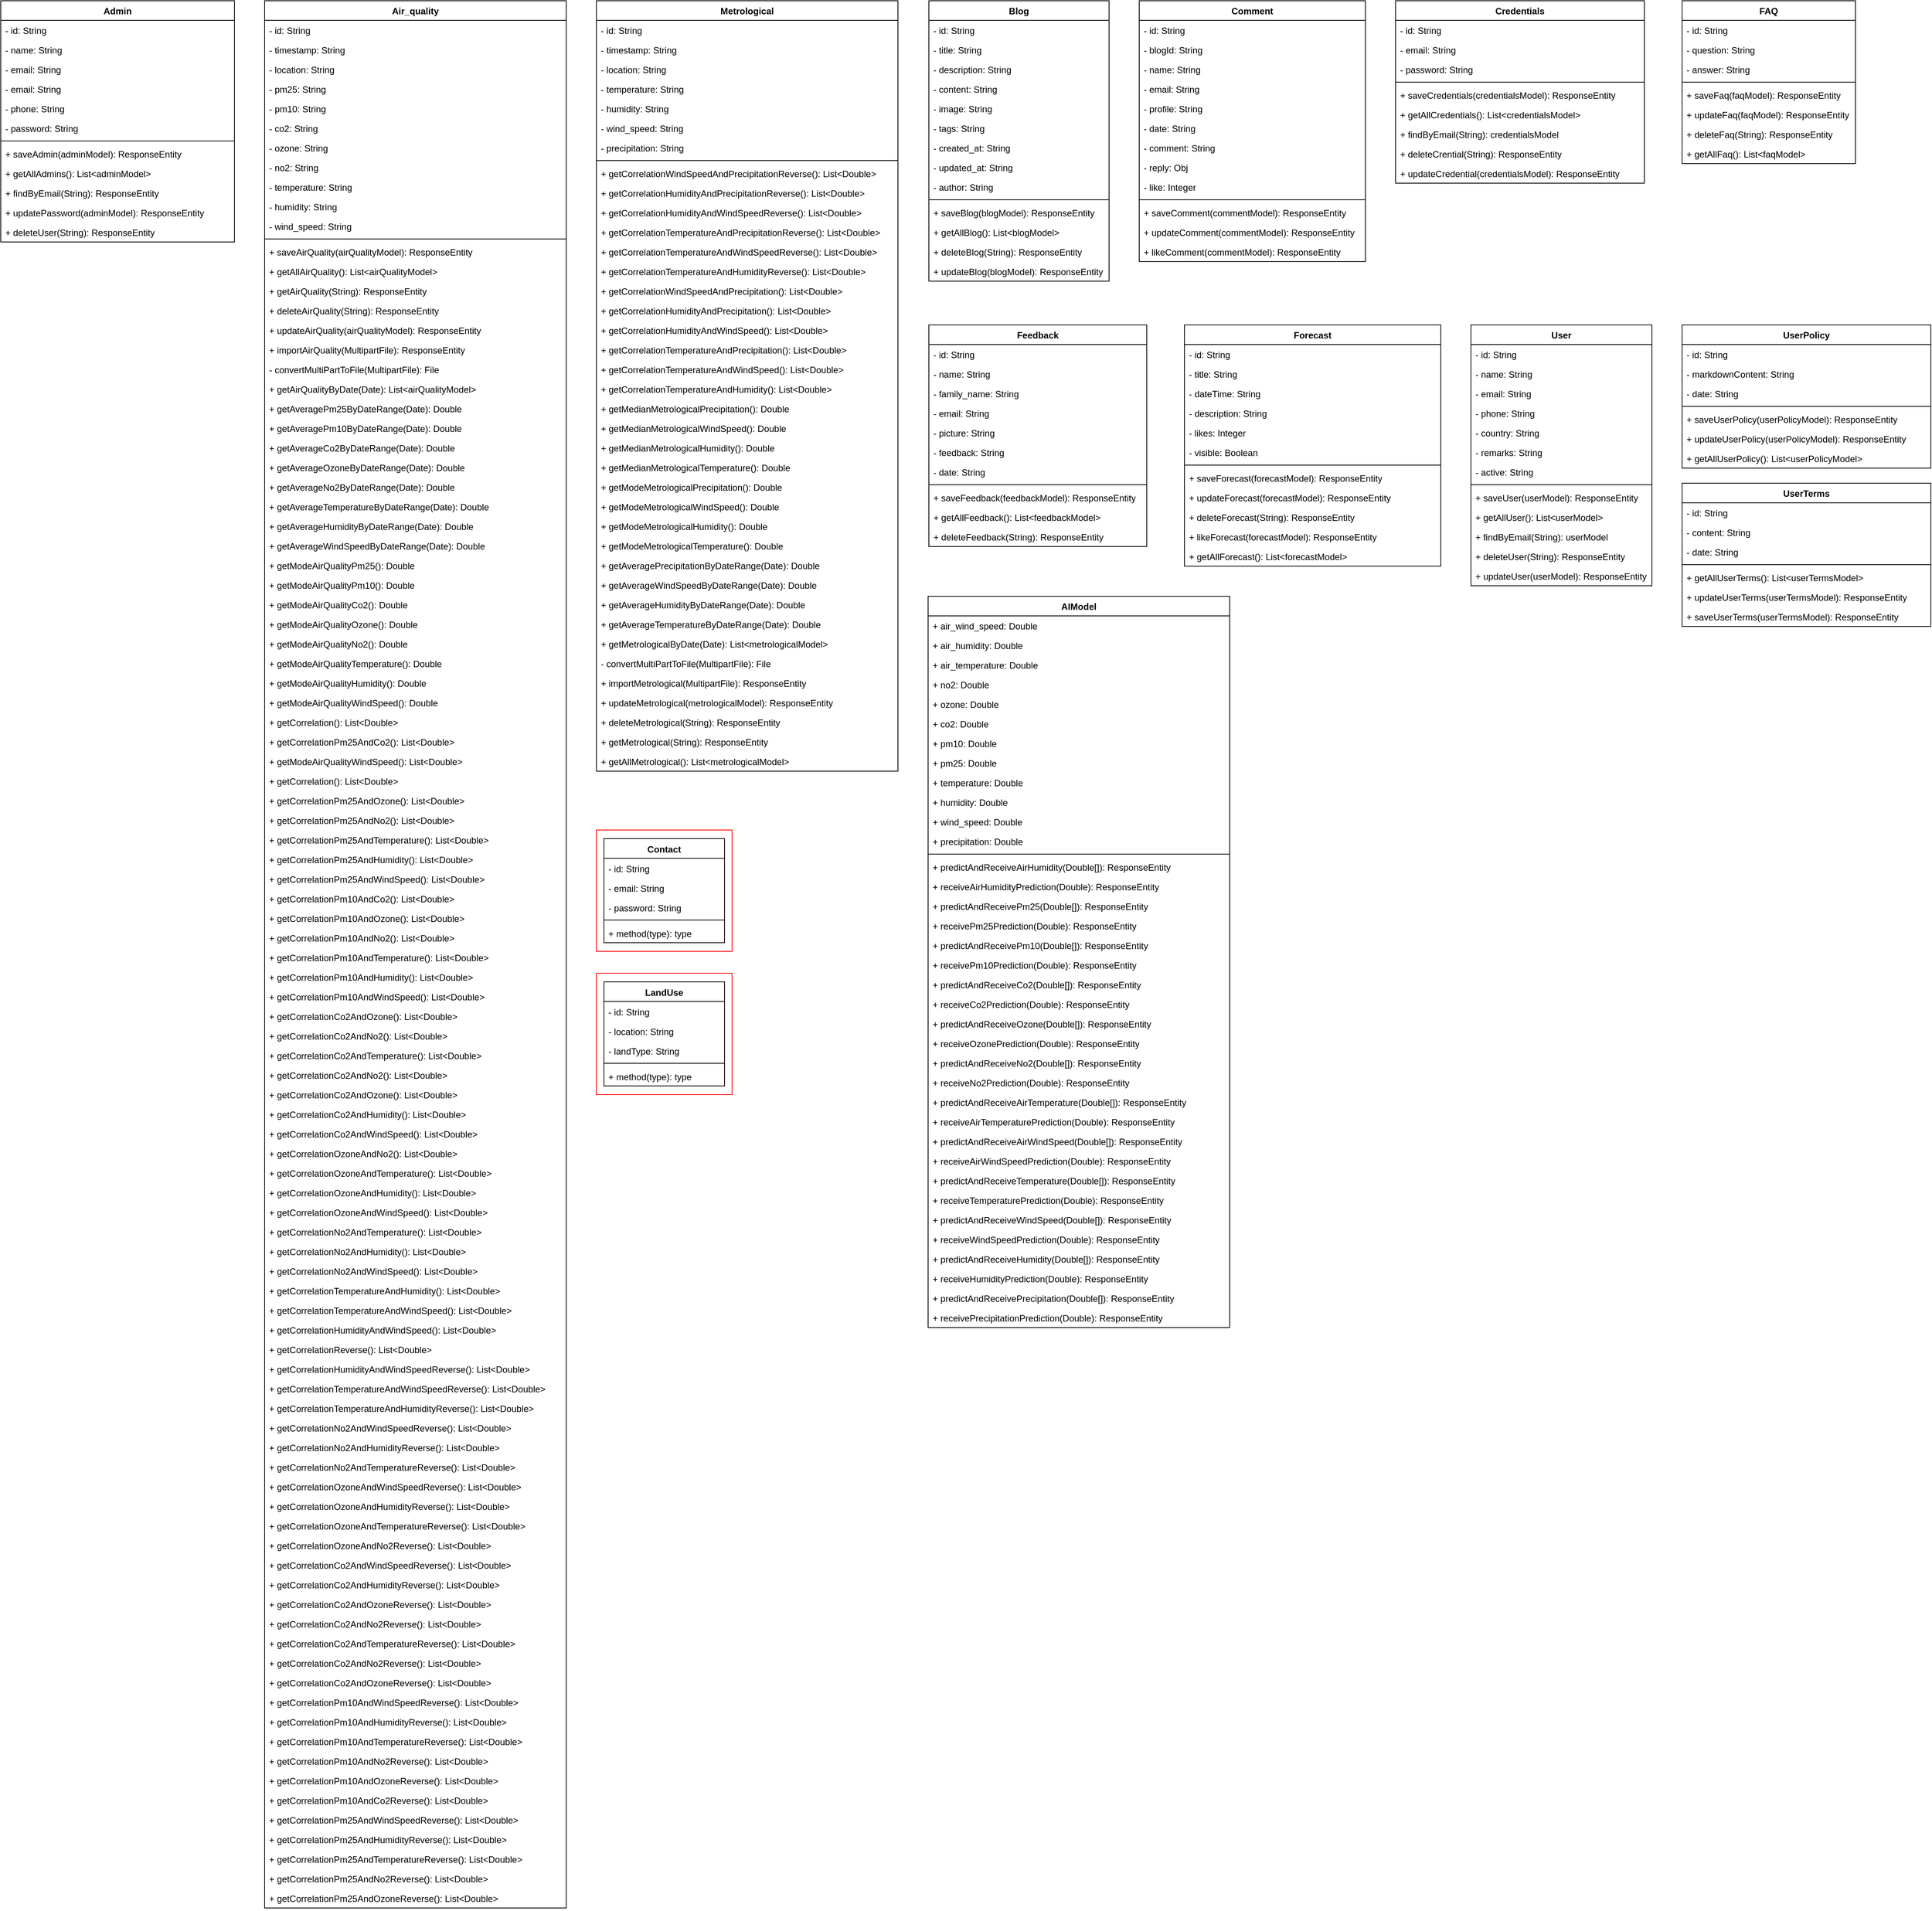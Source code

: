 <mxfile version="24.2.5" type="github">
  <diagram name="Page-1" id="tklO7xK3QUPXGctvpzQr">
    <mxGraphModel dx="3975" dy="2100" grid="1" gridSize="10" guides="1" tooltips="1" connect="1" arrows="1" fold="1" page="1" pageScale="1" pageWidth="827" pageHeight="1169" math="0" shadow="0">
      <root>
        <mxCell id="0" />
        <mxCell id="1" parent="0" />
        <mxCell id="FDrHorXSiLE-RwHZ9RLK-64" value="" style="rounded=0;whiteSpace=wrap;html=1;fillColor=none;strokeColor=#FF0000;" parent="1" vertex="1">
          <mxGeometry x="800" y="1110" width="180" height="161" as="geometry" />
        </mxCell>
        <mxCell id="FDrHorXSiLE-RwHZ9RLK-5" value="Admin" style="swimlane;fontStyle=1;align=center;verticalAlign=top;childLayout=stackLayout;horizontal=1;startSize=26;horizontalStack=0;resizeParent=1;resizeParentMax=0;resizeLast=0;collapsible=1;marginBottom=0;whiteSpace=wrap;html=1;" parent="1" vertex="1">
          <mxGeometry x="10" y="10" width="310" height="320" as="geometry">
            <mxRectangle x="10" y="10" width="70" height="30" as="alternateBounds" />
          </mxGeometry>
        </mxCell>
        <mxCell id="FDrHorXSiLE-RwHZ9RLK-6" value="- id: String" style="text;strokeColor=none;fillColor=none;align=left;verticalAlign=top;spacingLeft=4;spacingRight=4;overflow=hidden;rotatable=0;points=[[0,0.5],[1,0.5]];portConstraint=eastwest;whiteSpace=wrap;html=1;" parent="FDrHorXSiLE-RwHZ9RLK-5" vertex="1">
          <mxGeometry y="26" width="310" height="26" as="geometry" />
        </mxCell>
        <mxCell id="FDrHorXSiLE-RwHZ9RLK-11" value="- name: String" style="text;strokeColor=none;fillColor=none;align=left;verticalAlign=top;spacingLeft=4;spacingRight=4;overflow=hidden;rotatable=0;points=[[0,0.5],[1,0.5]];portConstraint=eastwest;whiteSpace=wrap;html=1;" parent="FDrHorXSiLE-RwHZ9RLK-5" vertex="1">
          <mxGeometry y="52" width="310" height="26" as="geometry" />
        </mxCell>
        <mxCell id="FDrHorXSiLE-RwHZ9RLK-133" value="- email: String" style="text;strokeColor=none;fillColor=none;align=left;verticalAlign=top;spacingLeft=4;spacingRight=4;overflow=hidden;rotatable=0;points=[[0,0.5],[1,0.5]];portConstraint=eastwest;whiteSpace=wrap;html=1;" parent="FDrHorXSiLE-RwHZ9RLK-5" vertex="1">
          <mxGeometry y="78" width="310" height="26" as="geometry" />
        </mxCell>
        <mxCell id="FDrHorXSiLE-RwHZ9RLK-12" value="- email: String" style="text;strokeColor=none;fillColor=none;align=left;verticalAlign=top;spacingLeft=4;spacingRight=4;overflow=hidden;rotatable=0;points=[[0,0.5],[1,0.5]];portConstraint=eastwest;whiteSpace=wrap;html=1;" parent="FDrHorXSiLE-RwHZ9RLK-5" vertex="1">
          <mxGeometry y="104" width="310" height="26" as="geometry" />
        </mxCell>
        <mxCell id="FDrHorXSiLE-RwHZ9RLK-10" value="- phone: String" style="text;strokeColor=none;fillColor=none;align=left;verticalAlign=top;spacingLeft=4;spacingRight=4;overflow=hidden;rotatable=0;points=[[0,0.5],[1,0.5]];portConstraint=eastwest;whiteSpace=wrap;html=1;" parent="FDrHorXSiLE-RwHZ9RLK-5" vertex="1">
          <mxGeometry y="130" width="310" height="26" as="geometry" />
        </mxCell>
        <mxCell id="FDrHorXSiLE-RwHZ9RLK-9" value="- password: String" style="text;strokeColor=none;fillColor=none;align=left;verticalAlign=top;spacingLeft=4;spacingRight=4;overflow=hidden;rotatable=0;points=[[0,0.5],[1,0.5]];portConstraint=eastwest;whiteSpace=wrap;html=1;" parent="FDrHorXSiLE-RwHZ9RLK-5" vertex="1">
          <mxGeometry y="156" width="310" height="26" as="geometry" />
        </mxCell>
        <mxCell id="FDrHorXSiLE-RwHZ9RLK-7" value="" style="line;strokeWidth=1;fillColor=none;align=left;verticalAlign=middle;spacingTop=-1;spacingLeft=3;spacingRight=3;rotatable=0;labelPosition=right;points=[];portConstraint=eastwest;strokeColor=inherit;" parent="FDrHorXSiLE-RwHZ9RLK-5" vertex="1">
          <mxGeometry y="182" width="310" height="8" as="geometry" />
        </mxCell>
        <mxCell id="FDrHorXSiLE-RwHZ9RLK-8" value="+ saveAdmin(adminModel): ResponseEntity" style="text;strokeColor=none;fillColor=none;align=left;verticalAlign=top;spacingLeft=4;spacingRight=4;overflow=hidden;rotatable=0;points=[[0,0.5],[1,0.5]];portConstraint=eastwest;whiteSpace=wrap;html=1;" parent="FDrHorXSiLE-RwHZ9RLK-5" vertex="1">
          <mxGeometry y="190" width="310" height="26" as="geometry" />
        </mxCell>
        <mxCell id="FDrHorXSiLE-RwHZ9RLK-129" value="+ getAllAdmins(): List&amp;lt;adminModel&amp;gt;" style="text;strokeColor=none;fillColor=none;align=left;verticalAlign=top;spacingLeft=4;spacingRight=4;overflow=hidden;rotatable=0;points=[[0,0.5],[1,0.5]];portConstraint=eastwest;whiteSpace=wrap;html=1;" parent="FDrHorXSiLE-RwHZ9RLK-5" vertex="1">
          <mxGeometry y="216" width="310" height="26" as="geometry" />
        </mxCell>
        <mxCell id="FDrHorXSiLE-RwHZ9RLK-131" value="+ findByEmail(String): ResponseEntity" style="text;strokeColor=none;fillColor=none;align=left;verticalAlign=top;spacingLeft=4;spacingRight=4;overflow=hidden;rotatable=0;points=[[0,0.5],[1,0.5]];portConstraint=eastwest;whiteSpace=wrap;html=1;" parent="FDrHorXSiLE-RwHZ9RLK-5" vertex="1">
          <mxGeometry y="242" width="310" height="26" as="geometry" />
        </mxCell>
        <mxCell id="FDrHorXSiLE-RwHZ9RLK-132" value="+ updatePassword(adminModel): ResponseEntity" style="text;strokeColor=none;fillColor=none;align=left;verticalAlign=top;spacingLeft=4;spacingRight=4;overflow=hidden;rotatable=0;points=[[0,0.5],[1,0.5]];portConstraint=eastwest;whiteSpace=wrap;html=1;" parent="FDrHorXSiLE-RwHZ9RLK-5" vertex="1">
          <mxGeometry y="268" width="310" height="26" as="geometry" />
        </mxCell>
        <mxCell id="FDrHorXSiLE-RwHZ9RLK-130" value="+ deleteUser(String): ResponseEntity" style="text;strokeColor=none;fillColor=none;align=left;verticalAlign=top;spacingLeft=4;spacingRight=4;overflow=hidden;rotatable=0;points=[[0,0.5],[1,0.5]];portConstraint=eastwest;whiteSpace=wrap;html=1;" parent="FDrHorXSiLE-RwHZ9RLK-5" vertex="1">
          <mxGeometry y="294" width="310" height="26" as="geometry" />
        </mxCell>
        <mxCell id="FDrHorXSiLE-RwHZ9RLK-13" value="Air_quality" style="swimlane;fontStyle=1;align=center;verticalAlign=top;childLayout=stackLayout;horizontal=1;startSize=26;horizontalStack=0;resizeParent=1;resizeParentMax=0;resizeLast=0;collapsible=1;marginBottom=0;whiteSpace=wrap;html=1;" parent="1" vertex="1">
          <mxGeometry x="360" y="10" width="400" height="2530" as="geometry" />
        </mxCell>
        <mxCell id="FDrHorXSiLE-RwHZ9RLK-14" value="- id: String" style="text;strokeColor=none;fillColor=none;align=left;verticalAlign=top;spacingLeft=4;spacingRight=4;overflow=hidden;rotatable=0;points=[[0,0.5],[1,0.5]];portConstraint=eastwest;whiteSpace=wrap;html=1;" parent="FDrHorXSiLE-RwHZ9RLK-13" vertex="1">
          <mxGeometry y="26" width="400" height="26" as="geometry" />
        </mxCell>
        <mxCell id="FDrHorXSiLE-RwHZ9RLK-15" value="- timestamp: String" style="text;strokeColor=none;fillColor=none;align=left;verticalAlign=top;spacingLeft=4;spacingRight=4;overflow=hidden;rotatable=0;points=[[0,0.5],[1,0.5]];portConstraint=eastwest;whiteSpace=wrap;html=1;" parent="FDrHorXSiLE-RwHZ9RLK-13" vertex="1">
          <mxGeometry y="52" width="400" height="26" as="geometry" />
        </mxCell>
        <mxCell id="FDrHorXSiLE-RwHZ9RLK-21" value="- location: String" style="text;strokeColor=none;fillColor=none;align=left;verticalAlign=top;spacingLeft=4;spacingRight=4;overflow=hidden;rotatable=0;points=[[0,0.5],[1,0.5]];portConstraint=eastwest;whiteSpace=wrap;html=1;" parent="FDrHorXSiLE-RwHZ9RLK-13" vertex="1">
          <mxGeometry y="78" width="400" height="26" as="geometry" />
        </mxCell>
        <mxCell id="FDrHorXSiLE-RwHZ9RLK-25" value="- pm25: String" style="text;strokeColor=none;fillColor=none;align=left;verticalAlign=top;spacingLeft=4;spacingRight=4;overflow=hidden;rotatable=0;points=[[0,0.5],[1,0.5]];portConstraint=eastwest;whiteSpace=wrap;html=1;" parent="FDrHorXSiLE-RwHZ9RLK-13" vertex="1">
          <mxGeometry y="104" width="400" height="26" as="geometry" />
        </mxCell>
        <mxCell id="FDrHorXSiLE-RwHZ9RLK-24" value="- pm10: String" style="text;strokeColor=none;fillColor=none;align=left;verticalAlign=top;spacingLeft=4;spacingRight=4;overflow=hidden;rotatable=0;points=[[0,0.5],[1,0.5]];portConstraint=eastwest;whiteSpace=wrap;html=1;" parent="FDrHorXSiLE-RwHZ9RLK-13" vertex="1">
          <mxGeometry y="130" width="400" height="26" as="geometry" />
        </mxCell>
        <mxCell id="FDrHorXSiLE-RwHZ9RLK-23" value="- co2: String" style="text;strokeColor=none;fillColor=none;align=left;verticalAlign=top;spacingLeft=4;spacingRight=4;overflow=hidden;rotatable=0;points=[[0,0.5],[1,0.5]];portConstraint=eastwest;whiteSpace=wrap;html=1;" parent="FDrHorXSiLE-RwHZ9RLK-13" vertex="1">
          <mxGeometry y="156" width="400" height="26" as="geometry" />
        </mxCell>
        <mxCell id="FDrHorXSiLE-RwHZ9RLK-22" value="- ozone: String" style="text;strokeColor=none;fillColor=none;align=left;verticalAlign=top;spacingLeft=4;spacingRight=4;overflow=hidden;rotatable=0;points=[[0,0.5],[1,0.5]];portConstraint=eastwest;whiteSpace=wrap;html=1;" parent="FDrHorXSiLE-RwHZ9RLK-13" vertex="1">
          <mxGeometry y="182" width="400" height="26" as="geometry" />
        </mxCell>
        <mxCell id="FDrHorXSiLE-RwHZ9RLK-16" value="- no2: String" style="text;strokeColor=none;fillColor=none;align=left;verticalAlign=top;spacingLeft=4;spacingRight=4;overflow=hidden;rotatable=0;points=[[0,0.5],[1,0.5]];portConstraint=eastwest;whiteSpace=wrap;html=1;" parent="FDrHorXSiLE-RwHZ9RLK-13" vertex="1">
          <mxGeometry y="208" width="400" height="26" as="geometry" />
        </mxCell>
        <mxCell id="FDrHorXSiLE-RwHZ9RLK-17" value="- temperature: String" style="text;strokeColor=none;fillColor=none;align=left;verticalAlign=top;spacingLeft=4;spacingRight=4;overflow=hidden;rotatable=0;points=[[0,0.5],[1,0.5]];portConstraint=eastwest;whiteSpace=wrap;html=1;" parent="FDrHorXSiLE-RwHZ9RLK-13" vertex="1">
          <mxGeometry y="234" width="400" height="26" as="geometry" />
        </mxCell>
        <mxCell id="FDrHorXSiLE-RwHZ9RLK-26" value="- humidity: String" style="text;strokeColor=none;fillColor=none;align=left;verticalAlign=top;spacingLeft=4;spacingRight=4;overflow=hidden;rotatable=0;points=[[0,0.5],[1,0.5]];portConstraint=eastwest;whiteSpace=wrap;html=1;" parent="FDrHorXSiLE-RwHZ9RLK-13" vertex="1">
          <mxGeometry y="260" width="400" height="26" as="geometry" />
        </mxCell>
        <mxCell id="FDrHorXSiLE-RwHZ9RLK-18" value="- wind_speed: String" style="text;strokeColor=none;fillColor=none;align=left;verticalAlign=top;spacingLeft=4;spacingRight=4;overflow=hidden;rotatable=0;points=[[0,0.5],[1,0.5]];portConstraint=eastwest;whiteSpace=wrap;html=1;" parent="FDrHorXSiLE-RwHZ9RLK-13" vertex="1">
          <mxGeometry y="286" width="400" height="26" as="geometry" />
        </mxCell>
        <mxCell id="FDrHorXSiLE-RwHZ9RLK-19" value="" style="line;strokeWidth=1;fillColor=none;align=left;verticalAlign=middle;spacingTop=-1;spacingLeft=3;spacingRight=3;rotatable=0;labelPosition=right;points=[];portConstraint=eastwest;strokeColor=inherit;" parent="FDrHorXSiLE-RwHZ9RLK-13" vertex="1">
          <mxGeometry y="312" width="400" height="8" as="geometry" />
        </mxCell>
        <mxCell id="FDrHorXSiLE-RwHZ9RLK-134" value="+ saveAirQuality(airQualityModel): ResponseEntity" style="text;strokeColor=none;fillColor=none;align=left;verticalAlign=top;spacingLeft=4;spacingRight=4;overflow=hidden;rotatable=0;points=[[0,0.5],[1,0.5]];portConstraint=eastwest;whiteSpace=wrap;html=1;" parent="FDrHorXSiLE-RwHZ9RLK-13" vertex="1">
          <mxGeometry y="320" width="400" height="26" as="geometry" />
        </mxCell>
        <mxCell id="FDrHorXSiLE-RwHZ9RLK-136" value="+ getAllAirQuality(): List&amp;lt;airQualityModel&amp;gt;" style="text;strokeColor=none;fillColor=none;align=left;verticalAlign=top;spacingLeft=4;spacingRight=4;overflow=hidden;rotatable=0;points=[[0,0.5],[1,0.5]];portConstraint=eastwest;whiteSpace=wrap;html=1;" parent="FDrHorXSiLE-RwHZ9RLK-13" vertex="1">
          <mxGeometry y="346" width="400" height="26" as="geometry" />
        </mxCell>
        <mxCell id="FDrHorXSiLE-RwHZ9RLK-138" value="+ getAirQuality(String): ResponseEntity" style="text;strokeColor=none;fillColor=none;align=left;verticalAlign=top;spacingLeft=4;spacingRight=4;overflow=hidden;rotatable=0;points=[[0,0.5],[1,0.5]];portConstraint=eastwest;whiteSpace=wrap;html=1;" parent="FDrHorXSiLE-RwHZ9RLK-13" vertex="1">
          <mxGeometry y="372" width="400" height="26" as="geometry" />
        </mxCell>
        <mxCell id="FDrHorXSiLE-RwHZ9RLK-140" value="+ deleteAirQuality(String): ResponseEntity" style="text;strokeColor=none;fillColor=none;align=left;verticalAlign=top;spacingLeft=4;spacingRight=4;overflow=hidden;rotatable=0;points=[[0,0.5],[1,0.5]];portConstraint=eastwest;whiteSpace=wrap;html=1;" parent="FDrHorXSiLE-RwHZ9RLK-13" vertex="1">
          <mxGeometry y="398" width="400" height="26" as="geometry" />
        </mxCell>
        <mxCell id="FDrHorXSiLE-RwHZ9RLK-145" value="+ updateAirQuality(airQualityModel): ResponseEntity" style="text;strokeColor=none;fillColor=none;align=left;verticalAlign=top;spacingLeft=4;spacingRight=4;overflow=hidden;rotatable=0;points=[[0,0.5],[1,0.5]];portConstraint=eastwest;whiteSpace=wrap;html=1;" parent="FDrHorXSiLE-RwHZ9RLK-13" vertex="1">
          <mxGeometry y="424" width="400" height="26" as="geometry" />
        </mxCell>
        <mxCell id="FDrHorXSiLE-RwHZ9RLK-147" value="+ importAirQuality(MultipartFile): ResponseEntity" style="text;strokeColor=none;fillColor=none;align=left;verticalAlign=top;spacingLeft=4;spacingRight=4;overflow=hidden;rotatable=0;points=[[0,0.5],[1,0.5]];portConstraint=eastwest;whiteSpace=wrap;html=1;" parent="FDrHorXSiLE-RwHZ9RLK-13" vertex="1">
          <mxGeometry y="450" width="400" height="26" as="geometry" />
        </mxCell>
        <mxCell id="FDrHorXSiLE-RwHZ9RLK-148" value="- convertMultiPartToFile(MultipartFile): File" style="text;strokeColor=none;fillColor=none;align=left;verticalAlign=top;spacingLeft=4;spacingRight=4;overflow=hidden;rotatable=0;points=[[0,0.5],[1,0.5]];portConstraint=eastwest;whiteSpace=wrap;html=1;" parent="FDrHorXSiLE-RwHZ9RLK-13" vertex="1">
          <mxGeometry y="476" width="400" height="26" as="geometry" />
        </mxCell>
        <mxCell id="FDrHorXSiLE-RwHZ9RLK-151" value="+ getAirQualityByDate(Date): List&amp;lt;airQualityModel&amp;gt;" style="text;strokeColor=none;fillColor=none;align=left;verticalAlign=top;spacingLeft=4;spacingRight=4;overflow=hidden;rotatable=0;points=[[0,0.5],[1,0.5]];portConstraint=eastwest;whiteSpace=wrap;html=1;" parent="FDrHorXSiLE-RwHZ9RLK-13" vertex="1">
          <mxGeometry y="502" width="400" height="26" as="geometry" />
        </mxCell>
        <mxCell id="FDrHorXSiLE-RwHZ9RLK-160" value="+ getAveragePm25ByDateRange(Date): Double" style="text;strokeColor=none;fillColor=none;align=left;verticalAlign=top;spacingLeft=4;spacingRight=4;overflow=hidden;rotatable=0;points=[[0,0.5],[1,0.5]];portConstraint=eastwest;whiteSpace=wrap;html=1;" parent="FDrHorXSiLE-RwHZ9RLK-13" vertex="1">
          <mxGeometry y="528" width="400" height="26" as="geometry" />
        </mxCell>
        <mxCell id="FDrHorXSiLE-RwHZ9RLK-168" value="+ getAveragePm10ByDateRange(Date): Double" style="text;strokeColor=none;fillColor=none;align=left;verticalAlign=top;spacingLeft=4;spacingRight=4;overflow=hidden;rotatable=0;points=[[0,0.5],[1,0.5]];portConstraint=eastwest;whiteSpace=wrap;html=1;" parent="FDrHorXSiLE-RwHZ9RLK-13" vertex="1">
          <mxGeometry y="554" width="400" height="26" as="geometry" />
        </mxCell>
        <mxCell id="FDrHorXSiLE-RwHZ9RLK-172" value="+ getAverageCo2ByDateRange(Date): Double" style="text;strokeColor=none;fillColor=none;align=left;verticalAlign=top;spacingLeft=4;spacingRight=4;overflow=hidden;rotatable=0;points=[[0,0.5],[1,0.5]];portConstraint=eastwest;whiteSpace=wrap;html=1;" parent="FDrHorXSiLE-RwHZ9RLK-13" vertex="1">
          <mxGeometry y="580" width="400" height="26" as="geometry" />
        </mxCell>
        <mxCell id="FDrHorXSiLE-RwHZ9RLK-174" value="+ getAverageOzoneByDateRange(Date): Double" style="text;strokeColor=none;fillColor=none;align=left;verticalAlign=top;spacingLeft=4;spacingRight=4;overflow=hidden;rotatable=0;points=[[0,0.5],[1,0.5]];portConstraint=eastwest;whiteSpace=wrap;html=1;" parent="FDrHorXSiLE-RwHZ9RLK-13" vertex="1">
          <mxGeometry y="606" width="400" height="26" as="geometry" />
        </mxCell>
        <mxCell id="FDrHorXSiLE-RwHZ9RLK-173" value="+ getAverageNo2ByDateRange(Date): Double" style="text;strokeColor=none;fillColor=none;align=left;verticalAlign=top;spacingLeft=4;spacingRight=4;overflow=hidden;rotatable=0;points=[[0,0.5],[1,0.5]];portConstraint=eastwest;whiteSpace=wrap;html=1;" parent="FDrHorXSiLE-RwHZ9RLK-13" vertex="1">
          <mxGeometry y="632" width="400" height="26" as="geometry" />
        </mxCell>
        <mxCell id="FDrHorXSiLE-RwHZ9RLK-171" value="+ getAverageTemperatureByDateRange(Date): Double" style="text;strokeColor=none;fillColor=none;align=left;verticalAlign=top;spacingLeft=4;spacingRight=4;overflow=hidden;rotatable=0;points=[[0,0.5],[1,0.5]];portConstraint=eastwest;whiteSpace=wrap;html=1;" parent="FDrHorXSiLE-RwHZ9RLK-13" vertex="1">
          <mxGeometry y="658" width="400" height="26" as="geometry" />
        </mxCell>
        <mxCell id="FDrHorXSiLE-RwHZ9RLK-170" value="+ getAverageHumidityByDateRange(Date): Double" style="text;strokeColor=none;fillColor=none;align=left;verticalAlign=top;spacingLeft=4;spacingRight=4;overflow=hidden;rotatable=0;points=[[0,0.5],[1,0.5]];portConstraint=eastwest;whiteSpace=wrap;html=1;" parent="FDrHorXSiLE-RwHZ9RLK-13" vertex="1">
          <mxGeometry y="684" width="400" height="26" as="geometry" />
        </mxCell>
        <mxCell id="FDrHorXSiLE-RwHZ9RLK-169" value="+ getAverageWindSpeedByDateRange(Date): Double" style="text;strokeColor=none;fillColor=none;align=left;verticalAlign=top;spacingLeft=4;spacingRight=4;overflow=hidden;rotatable=0;points=[[0,0.5],[1,0.5]];portConstraint=eastwest;whiteSpace=wrap;html=1;" parent="FDrHorXSiLE-RwHZ9RLK-13" vertex="1">
          <mxGeometry y="710" width="400" height="26" as="geometry" />
        </mxCell>
        <mxCell id="FDrHorXSiLE-RwHZ9RLK-175" value="+ getModeAirQualityPm25(): Double" style="text;strokeColor=none;fillColor=none;align=left;verticalAlign=top;spacingLeft=4;spacingRight=4;overflow=hidden;rotatable=0;points=[[0,0.5],[1,0.5]];portConstraint=eastwest;whiteSpace=wrap;html=1;" parent="FDrHorXSiLE-RwHZ9RLK-13" vertex="1">
          <mxGeometry y="736" width="400" height="26" as="geometry" />
        </mxCell>
        <mxCell id="FDrHorXSiLE-RwHZ9RLK-178" value="+ getModeAirQualityPm10(): Double" style="text;strokeColor=none;fillColor=none;align=left;verticalAlign=top;spacingLeft=4;spacingRight=4;overflow=hidden;rotatable=0;points=[[0,0.5],[1,0.5]];portConstraint=eastwest;whiteSpace=wrap;html=1;" parent="FDrHorXSiLE-RwHZ9RLK-13" vertex="1">
          <mxGeometry y="762" width="400" height="26" as="geometry" />
        </mxCell>
        <mxCell id="FDrHorXSiLE-RwHZ9RLK-176" value="+ getModeAirQualityCo2(): Double" style="text;strokeColor=none;fillColor=none;align=left;verticalAlign=top;spacingLeft=4;spacingRight=4;overflow=hidden;rotatable=0;points=[[0,0.5],[1,0.5]];portConstraint=eastwest;whiteSpace=wrap;html=1;" parent="FDrHorXSiLE-RwHZ9RLK-13" vertex="1">
          <mxGeometry y="788" width="400" height="26" as="geometry" />
        </mxCell>
        <mxCell id="FDrHorXSiLE-RwHZ9RLK-180" value="+ getModeAirQualityOzone(): Double" style="text;strokeColor=none;fillColor=none;align=left;verticalAlign=top;spacingLeft=4;spacingRight=4;overflow=hidden;rotatable=0;points=[[0,0.5],[1,0.5]];portConstraint=eastwest;whiteSpace=wrap;html=1;" parent="FDrHorXSiLE-RwHZ9RLK-13" vertex="1">
          <mxGeometry y="814" width="400" height="26" as="geometry" />
        </mxCell>
        <mxCell id="FDrHorXSiLE-RwHZ9RLK-182" value="+ getModeAirQualityNo2(): Double" style="text;strokeColor=none;fillColor=none;align=left;verticalAlign=top;spacingLeft=4;spacingRight=4;overflow=hidden;rotatable=0;points=[[0,0.5],[1,0.5]];portConstraint=eastwest;whiteSpace=wrap;html=1;" parent="FDrHorXSiLE-RwHZ9RLK-13" vertex="1">
          <mxGeometry y="840" width="400" height="26" as="geometry" />
        </mxCell>
        <mxCell id="FDrHorXSiLE-RwHZ9RLK-181" value="+ getModeAirQualityTemperature(): Double" style="text;strokeColor=none;fillColor=none;align=left;verticalAlign=top;spacingLeft=4;spacingRight=4;overflow=hidden;rotatable=0;points=[[0,0.5],[1,0.5]];portConstraint=eastwest;whiteSpace=wrap;html=1;" parent="FDrHorXSiLE-RwHZ9RLK-13" vertex="1">
          <mxGeometry y="866" width="400" height="26" as="geometry" />
        </mxCell>
        <mxCell id="FDrHorXSiLE-RwHZ9RLK-179" value="+ getModeAirQualityHumidity(): Double" style="text;strokeColor=none;fillColor=none;align=left;verticalAlign=top;spacingLeft=4;spacingRight=4;overflow=hidden;rotatable=0;points=[[0,0.5],[1,0.5]];portConstraint=eastwest;whiteSpace=wrap;html=1;" parent="FDrHorXSiLE-RwHZ9RLK-13" vertex="1">
          <mxGeometry y="892" width="400" height="26" as="geometry" />
        </mxCell>
        <mxCell id="FDrHorXSiLE-RwHZ9RLK-177" value="+ getModeAirQualityWindSpeed(): Double" style="text;strokeColor=none;fillColor=none;align=left;verticalAlign=top;spacingLeft=4;spacingRight=4;overflow=hidden;rotatable=0;points=[[0,0.5],[1,0.5]];portConstraint=eastwest;whiteSpace=wrap;html=1;" parent="FDrHorXSiLE-RwHZ9RLK-13" vertex="1">
          <mxGeometry y="918" width="400" height="26" as="geometry" />
        </mxCell>
        <mxCell id="FDrHorXSiLE-RwHZ9RLK-183" value="+ getCorrelation(): List&amp;lt;Double&amp;gt;" style="text;strokeColor=none;fillColor=none;align=left;verticalAlign=top;spacingLeft=4;spacingRight=4;overflow=hidden;rotatable=0;points=[[0,0.5],[1,0.5]];portConstraint=eastwest;whiteSpace=wrap;html=1;" parent="FDrHorXSiLE-RwHZ9RLK-13" vertex="1">
          <mxGeometry y="944" width="400" height="26" as="geometry" />
        </mxCell>
        <mxCell id="FDrHorXSiLE-RwHZ9RLK-185" value="+ getCorrelationPm25AndCo2(): List&amp;lt;Double&amp;gt;" style="text;strokeColor=none;fillColor=none;align=left;verticalAlign=top;spacingLeft=4;spacingRight=4;overflow=hidden;rotatable=0;points=[[0,0.5],[1,0.5]];portConstraint=eastwest;whiteSpace=wrap;html=1;" parent="FDrHorXSiLE-RwHZ9RLK-13" vertex="1">
          <mxGeometry y="970" width="400" height="26" as="geometry" />
        </mxCell>
        <mxCell id="FDrHorXSiLE-RwHZ9RLK-187" value="+ getModeAirQualityWindSpeed(): List&amp;lt;Double&amp;gt;" style="text;strokeColor=none;fillColor=none;align=left;verticalAlign=top;spacingLeft=4;spacingRight=4;overflow=hidden;rotatable=0;points=[[0,0.5],[1,0.5]];portConstraint=eastwest;whiteSpace=wrap;html=1;" parent="FDrHorXSiLE-RwHZ9RLK-13" vertex="1">
          <mxGeometry y="996" width="400" height="26" as="geometry" />
        </mxCell>
        <mxCell id="FDrHorXSiLE-RwHZ9RLK-190" value="+ getCorrelation(): List&amp;lt;Double&amp;gt;" style="text;strokeColor=none;fillColor=none;align=left;verticalAlign=top;spacingLeft=4;spacingRight=4;overflow=hidden;rotatable=0;points=[[0,0.5],[1,0.5]];portConstraint=eastwest;whiteSpace=wrap;html=1;" parent="FDrHorXSiLE-RwHZ9RLK-13" vertex="1">
          <mxGeometry y="1022" width="400" height="26" as="geometry" />
        </mxCell>
        <mxCell id="FDrHorXSiLE-RwHZ9RLK-189" value="+ getCorrelationPm25AndOzone(): List&amp;lt;Double&amp;gt;" style="text;strokeColor=none;fillColor=none;align=left;verticalAlign=top;spacingLeft=4;spacingRight=4;overflow=hidden;rotatable=0;points=[[0,0.5],[1,0.5]];portConstraint=eastwest;whiteSpace=wrap;html=1;" parent="FDrHorXSiLE-RwHZ9RLK-13" vertex="1">
          <mxGeometry y="1048" width="400" height="26" as="geometry" />
        </mxCell>
        <mxCell id="FDrHorXSiLE-RwHZ9RLK-191" value="+ getCorrelationPm25AndNo2(): List&amp;lt;Double&amp;gt;" style="text;strokeColor=none;fillColor=none;align=left;verticalAlign=top;spacingLeft=4;spacingRight=4;overflow=hidden;rotatable=0;points=[[0,0.5],[1,0.5]];portConstraint=eastwest;whiteSpace=wrap;html=1;" parent="FDrHorXSiLE-RwHZ9RLK-13" vertex="1">
          <mxGeometry y="1074" width="400" height="26" as="geometry" />
        </mxCell>
        <mxCell id="FDrHorXSiLE-RwHZ9RLK-188" value="+ getCorrelationPm25AndTemperature(): List&amp;lt;Double&amp;gt;" style="text;strokeColor=none;fillColor=none;align=left;verticalAlign=top;spacingLeft=4;spacingRight=4;overflow=hidden;rotatable=0;points=[[0,0.5],[1,0.5]];portConstraint=eastwest;whiteSpace=wrap;html=1;" parent="FDrHorXSiLE-RwHZ9RLK-13" vertex="1">
          <mxGeometry y="1100" width="400" height="26" as="geometry" />
        </mxCell>
        <mxCell id="FDrHorXSiLE-RwHZ9RLK-186" value="+ getCorrelationPm25AndHumidity(): List&amp;lt;Double&amp;gt;" style="text;strokeColor=none;fillColor=none;align=left;verticalAlign=top;spacingLeft=4;spacingRight=4;overflow=hidden;rotatable=0;points=[[0,0.5],[1,0.5]];portConstraint=eastwest;whiteSpace=wrap;html=1;" parent="FDrHorXSiLE-RwHZ9RLK-13" vertex="1">
          <mxGeometry y="1126" width="400" height="26" as="geometry" />
        </mxCell>
        <mxCell id="FDrHorXSiLE-RwHZ9RLK-184" value="+ getCorrelationPm25AndWindSpeed(): List&amp;lt;Double&amp;gt;" style="text;strokeColor=none;fillColor=none;align=left;verticalAlign=top;spacingLeft=4;spacingRight=4;overflow=hidden;rotatable=0;points=[[0,0.5],[1,0.5]];portConstraint=eastwest;whiteSpace=wrap;html=1;" parent="FDrHorXSiLE-RwHZ9RLK-13" vertex="1">
          <mxGeometry y="1152" width="400" height="26" as="geometry" />
        </mxCell>
        <mxCell id="FDrHorXSiLE-RwHZ9RLK-192" value="+ getCorrelationPm10AndCo2(): List&amp;lt;Double&amp;gt;" style="text;strokeColor=none;fillColor=none;align=left;verticalAlign=top;spacingLeft=4;spacingRight=4;overflow=hidden;rotatable=0;points=[[0,0.5],[1,0.5]];portConstraint=eastwest;whiteSpace=wrap;html=1;" parent="FDrHorXSiLE-RwHZ9RLK-13" vertex="1">
          <mxGeometry y="1178" width="400" height="26" as="geometry" />
        </mxCell>
        <mxCell id="FDrHorXSiLE-RwHZ9RLK-199" value="+ getCorrelationPm10AndOzone(): List&amp;lt;Double&amp;gt;" style="text;strokeColor=none;fillColor=none;align=left;verticalAlign=top;spacingLeft=4;spacingRight=4;overflow=hidden;rotatable=0;points=[[0,0.5],[1,0.5]];portConstraint=eastwest;whiteSpace=wrap;html=1;" parent="FDrHorXSiLE-RwHZ9RLK-13" vertex="1">
          <mxGeometry y="1204" width="400" height="26" as="geometry" />
        </mxCell>
        <mxCell id="FDrHorXSiLE-RwHZ9RLK-198" value="+ getCorrelationPm10AndNo2(): List&amp;lt;Double&amp;gt;" style="text;strokeColor=none;fillColor=none;align=left;verticalAlign=top;spacingLeft=4;spacingRight=4;overflow=hidden;rotatable=0;points=[[0,0.5],[1,0.5]];portConstraint=eastwest;whiteSpace=wrap;html=1;" parent="FDrHorXSiLE-RwHZ9RLK-13" vertex="1">
          <mxGeometry y="1230" width="400" height="26" as="geometry" />
        </mxCell>
        <mxCell id="FDrHorXSiLE-RwHZ9RLK-197" value="+ getCorrelationPm10AndTemperature(): List&amp;lt;Double&amp;gt;" style="text;strokeColor=none;fillColor=none;align=left;verticalAlign=top;spacingLeft=4;spacingRight=4;overflow=hidden;rotatable=0;points=[[0,0.5],[1,0.5]];portConstraint=eastwest;whiteSpace=wrap;html=1;" parent="FDrHorXSiLE-RwHZ9RLK-13" vertex="1">
          <mxGeometry y="1256" width="400" height="26" as="geometry" />
        </mxCell>
        <mxCell id="FDrHorXSiLE-RwHZ9RLK-196" value="+ getCorrelationPm10AndHumidity(): List&amp;lt;Double&amp;gt;" style="text;strokeColor=none;fillColor=none;align=left;verticalAlign=top;spacingLeft=4;spacingRight=4;overflow=hidden;rotatable=0;points=[[0,0.5],[1,0.5]];portConstraint=eastwest;whiteSpace=wrap;html=1;" parent="FDrHorXSiLE-RwHZ9RLK-13" vertex="1">
          <mxGeometry y="1282" width="400" height="26" as="geometry" />
        </mxCell>
        <mxCell id="FDrHorXSiLE-RwHZ9RLK-195" value="+ getCorrelationPm10AndWindSpeed(): List&amp;lt;Double&amp;gt;" style="text;strokeColor=none;fillColor=none;align=left;verticalAlign=top;spacingLeft=4;spacingRight=4;overflow=hidden;rotatable=0;points=[[0,0.5],[1,0.5]];portConstraint=eastwest;whiteSpace=wrap;html=1;" parent="FDrHorXSiLE-RwHZ9RLK-13" vertex="1">
          <mxGeometry y="1308" width="400" height="26" as="geometry" />
        </mxCell>
        <mxCell id="FDrHorXSiLE-RwHZ9RLK-194" value="+ getCorrelationCo2AndOzone(): List&amp;lt;Double&amp;gt;" style="text;strokeColor=none;fillColor=none;align=left;verticalAlign=top;spacingLeft=4;spacingRight=4;overflow=hidden;rotatable=0;points=[[0,0.5],[1,0.5]];portConstraint=eastwest;whiteSpace=wrap;html=1;" parent="FDrHorXSiLE-RwHZ9RLK-13" vertex="1">
          <mxGeometry y="1334" width="400" height="26" as="geometry" />
        </mxCell>
        <mxCell id="FDrHorXSiLE-RwHZ9RLK-193" value="+ getCorrelationCo2AndNo2(): List&amp;lt;Double&amp;gt;" style="text;strokeColor=none;fillColor=none;align=left;verticalAlign=top;spacingLeft=4;spacingRight=4;overflow=hidden;rotatable=0;points=[[0,0.5],[1,0.5]];portConstraint=eastwest;whiteSpace=wrap;html=1;" parent="FDrHorXSiLE-RwHZ9RLK-13" vertex="1">
          <mxGeometry y="1360" width="400" height="26" as="geometry" />
        </mxCell>
        <mxCell id="FDrHorXSiLE-RwHZ9RLK-200" value="+ getCorrelationCo2AndTemperature(): List&amp;lt;Double&amp;gt;" style="text;strokeColor=none;fillColor=none;align=left;verticalAlign=top;spacingLeft=4;spacingRight=4;overflow=hidden;rotatable=0;points=[[0,0.5],[1,0.5]];portConstraint=eastwest;whiteSpace=wrap;html=1;" parent="FDrHorXSiLE-RwHZ9RLK-13" vertex="1">
          <mxGeometry y="1386" width="400" height="26" as="geometry" />
        </mxCell>
        <mxCell id="FDrHorXSiLE-RwHZ9RLK-213" value="+ getCorrelationCo2AndNo2(): List&amp;lt;Double&amp;gt;" style="text;strokeColor=none;fillColor=none;align=left;verticalAlign=top;spacingLeft=4;spacingRight=4;overflow=hidden;rotatable=0;points=[[0,0.5],[1,0.5]];portConstraint=eastwest;whiteSpace=wrap;html=1;" parent="FDrHorXSiLE-RwHZ9RLK-13" vertex="1">
          <mxGeometry y="1412" width="400" height="26" as="geometry" />
        </mxCell>
        <mxCell id="FDrHorXSiLE-RwHZ9RLK-212" value="+ getCorrelationCo2AndOzone(): List&amp;lt;Double&amp;gt;" style="text;strokeColor=none;fillColor=none;align=left;verticalAlign=top;spacingLeft=4;spacingRight=4;overflow=hidden;rotatable=0;points=[[0,0.5],[1,0.5]];portConstraint=eastwest;whiteSpace=wrap;html=1;" parent="FDrHorXSiLE-RwHZ9RLK-13" vertex="1">
          <mxGeometry y="1438" width="400" height="26" as="geometry" />
        </mxCell>
        <mxCell id="FDrHorXSiLE-RwHZ9RLK-211" value="+ getCorrelationCo2AndHumidity(): List&amp;lt;Double&amp;gt;" style="text;strokeColor=none;fillColor=none;align=left;verticalAlign=top;spacingLeft=4;spacingRight=4;overflow=hidden;rotatable=0;points=[[0,0.5],[1,0.5]];portConstraint=eastwest;whiteSpace=wrap;html=1;" parent="FDrHorXSiLE-RwHZ9RLK-13" vertex="1">
          <mxGeometry y="1464" width="400" height="26" as="geometry" />
        </mxCell>
        <mxCell id="FDrHorXSiLE-RwHZ9RLK-210" value="+ getCorrelationCo2AndWindSpeed(): List&amp;lt;Double&amp;gt;" style="text;strokeColor=none;fillColor=none;align=left;verticalAlign=top;spacingLeft=4;spacingRight=4;overflow=hidden;rotatable=0;points=[[0,0.5],[1,0.5]];portConstraint=eastwest;whiteSpace=wrap;html=1;" parent="FDrHorXSiLE-RwHZ9RLK-13" vertex="1">
          <mxGeometry y="1490" width="400" height="26" as="geometry" />
        </mxCell>
        <mxCell id="FDrHorXSiLE-RwHZ9RLK-209" value="+ getCorrelationOzoneAndNo2(): List&amp;lt;Double&amp;gt;" style="text;strokeColor=none;fillColor=none;align=left;verticalAlign=top;spacingLeft=4;spacingRight=4;overflow=hidden;rotatable=0;points=[[0,0.5],[1,0.5]];portConstraint=eastwest;whiteSpace=wrap;html=1;" parent="FDrHorXSiLE-RwHZ9RLK-13" vertex="1">
          <mxGeometry y="1516" width="400" height="26" as="geometry" />
        </mxCell>
        <mxCell id="FDrHorXSiLE-RwHZ9RLK-208" value="+ getCorrelationOzoneAndTemperature(): List&amp;lt;Double&amp;gt;" style="text;strokeColor=none;fillColor=none;align=left;verticalAlign=top;spacingLeft=4;spacingRight=4;overflow=hidden;rotatable=0;points=[[0,0.5],[1,0.5]];portConstraint=eastwest;whiteSpace=wrap;html=1;" parent="FDrHorXSiLE-RwHZ9RLK-13" vertex="1">
          <mxGeometry y="1542" width="400" height="26" as="geometry" />
        </mxCell>
        <mxCell id="FDrHorXSiLE-RwHZ9RLK-207" value="+ getCorrelationOzoneAndHumidity(): List&amp;lt;Double&amp;gt;" style="text;strokeColor=none;fillColor=none;align=left;verticalAlign=top;spacingLeft=4;spacingRight=4;overflow=hidden;rotatable=0;points=[[0,0.5],[1,0.5]];portConstraint=eastwest;whiteSpace=wrap;html=1;" parent="FDrHorXSiLE-RwHZ9RLK-13" vertex="1">
          <mxGeometry y="1568" width="400" height="26" as="geometry" />
        </mxCell>
        <mxCell id="FDrHorXSiLE-RwHZ9RLK-206" value="+ getCorrelationOzoneAndWindSpeed(): List&amp;lt;Double&amp;gt;" style="text;strokeColor=none;fillColor=none;align=left;verticalAlign=top;spacingLeft=4;spacingRight=4;overflow=hidden;rotatable=0;points=[[0,0.5],[1,0.5]];portConstraint=eastwest;whiteSpace=wrap;html=1;" parent="FDrHorXSiLE-RwHZ9RLK-13" vertex="1">
          <mxGeometry y="1594" width="400" height="26" as="geometry" />
        </mxCell>
        <mxCell id="FDrHorXSiLE-RwHZ9RLK-205" value="+ getCorrelationNo2AndTemperature(): List&amp;lt;Double&amp;gt;" style="text;strokeColor=none;fillColor=none;align=left;verticalAlign=top;spacingLeft=4;spacingRight=4;overflow=hidden;rotatable=0;points=[[0,0.5],[1,0.5]];portConstraint=eastwest;whiteSpace=wrap;html=1;" parent="FDrHorXSiLE-RwHZ9RLK-13" vertex="1">
          <mxGeometry y="1620" width="400" height="26" as="geometry" />
        </mxCell>
        <mxCell id="FDrHorXSiLE-RwHZ9RLK-204" value="+ getCorrelationNo2AndHumidity(): List&amp;lt;Double&amp;gt;" style="text;strokeColor=none;fillColor=none;align=left;verticalAlign=top;spacingLeft=4;spacingRight=4;overflow=hidden;rotatable=0;points=[[0,0.5],[1,0.5]];portConstraint=eastwest;whiteSpace=wrap;html=1;" parent="FDrHorXSiLE-RwHZ9RLK-13" vertex="1">
          <mxGeometry y="1646" width="400" height="26" as="geometry" />
        </mxCell>
        <mxCell id="FDrHorXSiLE-RwHZ9RLK-203" value="+ getCorrelationNo2AndWindSpeed(): List&amp;lt;Double&amp;gt;" style="text;strokeColor=none;fillColor=none;align=left;verticalAlign=top;spacingLeft=4;spacingRight=4;overflow=hidden;rotatable=0;points=[[0,0.5],[1,0.5]];portConstraint=eastwest;whiteSpace=wrap;html=1;" parent="FDrHorXSiLE-RwHZ9RLK-13" vertex="1">
          <mxGeometry y="1672" width="400" height="26" as="geometry" />
        </mxCell>
        <mxCell id="FDrHorXSiLE-RwHZ9RLK-202" value="+ getCorrelationTemperatureAndHumidity(): List&amp;lt;Double&amp;gt;" style="text;strokeColor=none;fillColor=none;align=left;verticalAlign=top;spacingLeft=4;spacingRight=4;overflow=hidden;rotatable=0;points=[[0,0.5],[1,0.5]];portConstraint=eastwest;whiteSpace=wrap;html=1;" parent="FDrHorXSiLE-RwHZ9RLK-13" vertex="1">
          <mxGeometry y="1698" width="400" height="26" as="geometry" />
        </mxCell>
        <mxCell id="FDrHorXSiLE-RwHZ9RLK-201" value="+ getCorrelationTemperatureAndWindSpeed(): List&amp;lt;Double&amp;gt;" style="text;strokeColor=none;fillColor=none;align=left;verticalAlign=top;spacingLeft=4;spacingRight=4;overflow=hidden;rotatable=0;points=[[0,0.5],[1,0.5]];portConstraint=eastwest;whiteSpace=wrap;html=1;" parent="FDrHorXSiLE-RwHZ9RLK-13" vertex="1">
          <mxGeometry y="1724" width="400" height="26" as="geometry" />
        </mxCell>
        <mxCell id="FDrHorXSiLE-RwHZ9RLK-214" value="+ getCorrelationHumidityAndWindSpeed(): List&amp;lt;Double&amp;gt;" style="text;strokeColor=none;fillColor=none;align=left;verticalAlign=top;spacingLeft=4;spacingRight=4;overflow=hidden;rotatable=0;points=[[0,0.5],[1,0.5]];portConstraint=eastwest;whiteSpace=wrap;html=1;" parent="FDrHorXSiLE-RwHZ9RLK-13" vertex="1">
          <mxGeometry y="1750" width="400" height="26" as="geometry" />
        </mxCell>
        <mxCell id="FDrHorXSiLE-RwHZ9RLK-247" value="+ getCorrelationReverse(): List&amp;lt;Double&amp;gt;" style="text;strokeColor=none;fillColor=none;align=left;verticalAlign=top;spacingLeft=4;spacingRight=4;overflow=hidden;rotatable=0;points=[[0,0.5],[1,0.5]];portConstraint=eastwest;whiteSpace=wrap;html=1;" parent="FDrHorXSiLE-RwHZ9RLK-13" vertex="1">
          <mxGeometry y="1776" width="400" height="26" as="geometry" />
        </mxCell>
        <mxCell id="FDrHorXSiLE-RwHZ9RLK-275" value="+ getCorrelationHumidityAndWindSpeedReverse(): List&amp;lt;Double&amp;gt;" style="text;strokeColor=none;fillColor=none;align=left;verticalAlign=top;spacingLeft=4;spacingRight=4;overflow=hidden;rotatable=0;points=[[0,0.5],[1,0.5]];portConstraint=eastwest;whiteSpace=wrap;html=1;" parent="FDrHorXSiLE-RwHZ9RLK-13" vertex="1">
          <mxGeometry y="1802" width="400" height="26" as="geometry" />
        </mxCell>
        <mxCell id="FDrHorXSiLE-RwHZ9RLK-274" value="+ getCorrelationTemperatureAndWindSpeedReverse(): List&amp;lt;Double&amp;gt;" style="text;strokeColor=none;fillColor=none;align=left;verticalAlign=top;spacingLeft=4;spacingRight=4;overflow=hidden;rotatable=0;points=[[0,0.5],[1,0.5]];portConstraint=eastwest;whiteSpace=wrap;html=1;" parent="FDrHorXSiLE-RwHZ9RLK-13" vertex="1">
          <mxGeometry y="1828" width="400" height="26" as="geometry" />
        </mxCell>
        <mxCell id="FDrHorXSiLE-RwHZ9RLK-273" value="+ getCorrelationTemperatureAndHumidityReverse(): List&amp;lt;Double&amp;gt;" style="text;strokeColor=none;fillColor=none;align=left;verticalAlign=top;spacingLeft=4;spacingRight=4;overflow=hidden;rotatable=0;points=[[0,0.5],[1,0.5]];portConstraint=eastwest;whiteSpace=wrap;html=1;" parent="FDrHorXSiLE-RwHZ9RLK-13" vertex="1">
          <mxGeometry y="1854" width="400" height="26" as="geometry" />
        </mxCell>
        <mxCell id="FDrHorXSiLE-RwHZ9RLK-272" value="+ getCorrelationNo2AndWindSpeedReverse(): List&amp;lt;Double&amp;gt;" style="text;strokeColor=none;fillColor=none;align=left;verticalAlign=top;spacingLeft=4;spacingRight=4;overflow=hidden;rotatable=0;points=[[0,0.5],[1,0.5]];portConstraint=eastwest;whiteSpace=wrap;html=1;" parent="FDrHorXSiLE-RwHZ9RLK-13" vertex="1">
          <mxGeometry y="1880" width="400" height="26" as="geometry" />
        </mxCell>
        <mxCell id="FDrHorXSiLE-RwHZ9RLK-271" value="+ getCorrelationNo2AndHumidityReverse(): List&amp;lt;Double&amp;gt;" style="text;strokeColor=none;fillColor=none;align=left;verticalAlign=top;spacingLeft=4;spacingRight=4;overflow=hidden;rotatable=0;points=[[0,0.5],[1,0.5]];portConstraint=eastwest;whiteSpace=wrap;html=1;" parent="FDrHorXSiLE-RwHZ9RLK-13" vertex="1">
          <mxGeometry y="1906" width="400" height="26" as="geometry" />
        </mxCell>
        <mxCell id="FDrHorXSiLE-RwHZ9RLK-270" value="+ getCorrelationNo2AndTemperatureReverse(): List&amp;lt;Double&amp;gt;" style="text;strokeColor=none;fillColor=none;align=left;verticalAlign=top;spacingLeft=4;spacingRight=4;overflow=hidden;rotatable=0;points=[[0,0.5],[1,0.5]];portConstraint=eastwest;whiteSpace=wrap;html=1;" parent="FDrHorXSiLE-RwHZ9RLK-13" vertex="1">
          <mxGeometry y="1932" width="400" height="26" as="geometry" />
        </mxCell>
        <mxCell id="FDrHorXSiLE-RwHZ9RLK-269" value="+ getCorrelationOzoneAndWindSpeedReverse(): List&amp;lt;Double&amp;gt;" style="text;strokeColor=none;fillColor=none;align=left;verticalAlign=top;spacingLeft=4;spacingRight=4;overflow=hidden;rotatable=0;points=[[0,0.5],[1,0.5]];portConstraint=eastwest;whiteSpace=wrap;html=1;" parent="FDrHorXSiLE-RwHZ9RLK-13" vertex="1">
          <mxGeometry y="1958" width="400" height="26" as="geometry" />
        </mxCell>
        <mxCell id="FDrHorXSiLE-RwHZ9RLK-268" value="+ getCorrelationOzoneAndHumidityReverse(): List&amp;lt;Double&amp;gt;" style="text;strokeColor=none;fillColor=none;align=left;verticalAlign=top;spacingLeft=4;spacingRight=4;overflow=hidden;rotatable=0;points=[[0,0.5],[1,0.5]];portConstraint=eastwest;whiteSpace=wrap;html=1;" parent="FDrHorXSiLE-RwHZ9RLK-13" vertex="1">
          <mxGeometry y="1984" width="400" height="26" as="geometry" />
        </mxCell>
        <mxCell id="FDrHorXSiLE-RwHZ9RLK-267" value="+ getCorrelationOzoneAndTemperatureReverse(): List&amp;lt;Double&amp;gt;" style="text;strokeColor=none;fillColor=none;align=left;verticalAlign=top;spacingLeft=4;spacingRight=4;overflow=hidden;rotatable=0;points=[[0,0.5],[1,0.5]];portConstraint=eastwest;whiteSpace=wrap;html=1;" parent="FDrHorXSiLE-RwHZ9RLK-13" vertex="1">
          <mxGeometry y="2010" width="400" height="26" as="geometry" />
        </mxCell>
        <mxCell id="FDrHorXSiLE-RwHZ9RLK-266" value="+ getCorrelationOzoneAndNo2Reverse(): List&amp;lt;Double&amp;gt;" style="text;strokeColor=none;fillColor=none;align=left;verticalAlign=top;spacingLeft=4;spacingRight=4;overflow=hidden;rotatable=0;points=[[0,0.5],[1,0.5]];portConstraint=eastwest;whiteSpace=wrap;html=1;" parent="FDrHorXSiLE-RwHZ9RLK-13" vertex="1">
          <mxGeometry y="2036" width="400" height="26" as="geometry" />
        </mxCell>
        <mxCell id="FDrHorXSiLE-RwHZ9RLK-265" value="+ getCorrelationCo2AndWindSpeedReverse(): List&amp;lt;Double&amp;gt;" style="text;strokeColor=none;fillColor=none;align=left;verticalAlign=top;spacingLeft=4;spacingRight=4;overflow=hidden;rotatable=0;points=[[0,0.5],[1,0.5]];portConstraint=eastwest;whiteSpace=wrap;html=1;" parent="FDrHorXSiLE-RwHZ9RLK-13" vertex="1">
          <mxGeometry y="2062" width="400" height="26" as="geometry" />
        </mxCell>
        <mxCell id="FDrHorXSiLE-RwHZ9RLK-264" value="+ getCorrelationCo2AndHumidityReverse(): List&amp;lt;Double&amp;gt;" style="text;strokeColor=none;fillColor=none;align=left;verticalAlign=top;spacingLeft=4;spacingRight=4;overflow=hidden;rotatable=0;points=[[0,0.5],[1,0.5]];portConstraint=eastwest;whiteSpace=wrap;html=1;" parent="FDrHorXSiLE-RwHZ9RLK-13" vertex="1">
          <mxGeometry y="2088" width="400" height="26" as="geometry" />
        </mxCell>
        <mxCell id="FDrHorXSiLE-RwHZ9RLK-263" value="+ getCorrelationCo2AndOzoneReverse(): List&amp;lt;Double&amp;gt;" style="text;strokeColor=none;fillColor=none;align=left;verticalAlign=top;spacingLeft=4;spacingRight=4;overflow=hidden;rotatable=0;points=[[0,0.5],[1,0.5]];portConstraint=eastwest;whiteSpace=wrap;html=1;" parent="FDrHorXSiLE-RwHZ9RLK-13" vertex="1">
          <mxGeometry y="2114" width="400" height="26" as="geometry" />
        </mxCell>
        <mxCell id="FDrHorXSiLE-RwHZ9RLK-262" value="+ getCorrelationCo2AndNo2Reverse(): List&amp;lt;Double&amp;gt;" style="text;strokeColor=none;fillColor=none;align=left;verticalAlign=top;spacingLeft=4;spacingRight=4;overflow=hidden;rotatable=0;points=[[0,0.5],[1,0.5]];portConstraint=eastwest;whiteSpace=wrap;html=1;" parent="FDrHorXSiLE-RwHZ9RLK-13" vertex="1">
          <mxGeometry y="2140" width="400" height="26" as="geometry" />
        </mxCell>
        <mxCell id="FDrHorXSiLE-RwHZ9RLK-261" value="+ getCorrelationCo2AndTemperatureReverse(): List&amp;lt;Double&amp;gt;" style="text;strokeColor=none;fillColor=none;align=left;verticalAlign=top;spacingLeft=4;spacingRight=4;overflow=hidden;rotatable=0;points=[[0,0.5],[1,0.5]];portConstraint=eastwest;whiteSpace=wrap;html=1;" parent="FDrHorXSiLE-RwHZ9RLK-13" vertex="1">
          <mxGeometry y="2166" width="400" height="26" as="geometry" />
        </mxCell>
        <mxCell id="FDrHorXSiLE-RwHZ9RLK-260" value="+ getCorrelationCo2AndNo2Reverse(): List&amp;lt;Double&amp;gt;" style="text;strokeColor=none;fillColor=none;align=left;verticalAlign=top;spacingLeft=4;spacingRight=4;overflow=hidden;rotatable=0;points=[[0,0.5],[1,0.5]];portConstraint=eastwest;whiteSpace=wrap;html=1;" parent="FDrHorXSiLE-RwHZ9RLK-13" vertex="1">
          <mxGeometry y="2192" width="400" height="26" as="geometry" />
        </mxCell>
        <mxCell id="FDrHorXSiLE-RwHZ9RLK-259" value="+ getCorrelationCo2AndOzoneReverse(): List&amp;lt;Double&amp;gt;" style="text;strokeColor=none;fillColor=none;align=left;verticalAlign=top;spacingLeft=4;spacingRight=4;overflow=hidden;rotatable=0;points=[[0,0.5],[1,0.5]];portConstraint=eastwest;whiteSpace=wrap;html=1;" parent="FDrHorXSiLE-RwHZ9RLK-13" vertex="1">
          <mxGeometry y="2218" width="400" height="26" as="geometry" />
        </mxCell>
        <mxCell id="FDrHorXSiLE-RwHZ9RLK-258" value="+ getCorrelationPm10AndWindSpeedReverse(): List&amp;lt;Double&amp;gt;" style="text;strokeColor=none;fillColor=none;align=left;verticalAlign=top;spacingLeft=4;spacingRight=4;overflow=hidden;rotatable=0;points=[[0,0.5],[1,0.5]];portConstraint=eastwest;whiteSpace=wrap;html=1;" parent="FDrHorXSiLE-RwHZ9RLK-13" vertex="1">
          <mxGeometry y="2244" width="400" height="26" as="geometry" />
        </mxCell>
        <mxCell id="FDrHorXSiLE-RwHZ9RLK-257" value="+ getCorrelationPm10AndHumidityReverse(): List&amp;lt;Double&amp;gt;" style="text;strokeColor=none;fillColor=none;align=left;verticalAlign=top;spacingLeft=4;spacingRight=4;overflow=hidden;rotatable=0;points=[[0,0.5],[1,0.5]];portConstraint=eastwest;whiteSpace=wrap;html=1;" parent="FDrHorXSiLE-RwHZ9RLK-13" vertex="1">
          <mxGeometry y="2270" width="400" height="26" as="geometry" />
        </mxCell>
        <mxCell id="FDrHorXSiLE-RwHZ9RLK-256" value="+ getCorrelationPm10AndTemperatureReverse(): List&amp;lt;Double&amp;gt;" style="text;strokeColor=none;fillColor=none;align=left;verticalAlign=top;spacingLeft=4;spacingRight=4;overflow=hidden;rotatable=0;points=[[0,0.5],[1,0.5]];portConstraint=eastwest;whiteSpace=wrap;html=1;" parent="FDrHorXSiLE-RwHZ9RLK-13" vertex="1">
          <mxGeometry y="2296" width="400" height="26" as="geometry" />
        </mxCell>
        <mxCell id="FDrHorXSiLE-RwHZ9RLK-255" value="+ getCorrelationPm10AndNo2Reverse(): List&amp;lt;Double&amp;gt;" style="text;strokeColor=none;fillColor=none;align=left;verticalAlign=top;spacingLeft=4;spacingRight=4;overflow=hidden;rotatable=0;points=[[0,0.5],[1,0.5]];portConstraint=eastwest;whiteSpace=wrap;html=1;" parent="FDrHorXSiLE-RwHZ9RLK-13" vertex="1">
          <mxGeometry y="2322" width="400" height="26" as="geometry" />
        </mxCell>
        <mxCell id="FDrHorXSiLE-RwHZ9RLK-254" value="+ getCorrelationPm10AndOzoneReverse(): List&amp;lt;Double&amp;gt;" style="text;strokeColor=none;fillColor=none;align=left;verticalAlign=top;spacingLeft=4;spacingRight=4;overflow=hidden;rotatable=0;points=[[0,0.5],[1,0.5]];portConstraint=eastwest;whiteSpace=wrap;html=1;" parent="FDrHorXSiLE-RwHZ9RLK-13" vertex="1">
          <mxGeometry y="2348" width="400" height="26" as="geometry" />
        </mxCell>
        <mxCell id="FDrHorXSiLE-RwHZ9RLK-253" value="+ getCorrelationPm10AndCo2Reverse(): List&amp;lt;Double&amp;gt;" style="text;strokeColor=none;fillColor=none;align=left;verticalAlign=top;spacingLeft=4;spacingRight=4;overflow=hidden;rotatable=0;points=[[0,0.5],[1,0.5]];portConstraint=eastwest;whiteSpace=wrap;html=1;" parent="FDrHorXSiLE-RwHZ9RLK-13" vertex="1">
          <mxGeometry y="2374" width="400" height="26" as="geometry" />
        </mxCell>
        <mxCell id="FDrHorXSiLE-RwHZ9RLK-252" value="+ getCorrelationPm25AndWindSpeedReverse(): List&amp;lt;Double&amp;gt;" style="text;strokeColor=none;fillColor=none;align=left;verticalAlign=top;spacingLeft=4;spacingRight=4;overflow=hidden;rotatable=0;points=[[0,0.5],[1,0.5]];portConstraint=eastwest;whiteSpace=wrap;html=1;" parent="FDrHorXSiLE-RwHZ9RLK-13" vertex="1">
          <mxGeometry y="2400" width="400" height="26" as="geometry" />
        </mxCell>
        <mxCell id="FDrHorXSiLE-RwHZ9RLK-251" value="+ getCorrelationPm25AndHumidityReverse(): List&amp;lt;Double&amp;gt;" style="text;strokeColor=none;fillColor=none;align=left;verticalAlign=top;spacingLeft=4;spacingRight=4;overflow=hidden;rotatable=0;points=[[0,0.5],[1,0.5]];portConstraint=eastwest;whiteSpace=wrap;html=1;" parent="FDrHorXSiLE-RwHZ9RLK-13" vertex="1">
          <mxGeometry y="2426" width="400" height="26" as="geometry" />
        </mxCell>
        <mxCell id="FDrHorXSiLE-RwHZ9RLK-250" value="+ getCorrelationPm25AndTemperatureReverse(): List&amp;lt;Double&amp;gt;" style="text;strokeColor=none;fillColor=none;align=left;verticalAlign=top;spacingLeft=4;spacingRight=4;overflow=hidden;rotatable=0;points=[[0,0.5],[1,0.5]];portConstraint=eastwest;whiteSpace=wrap;html=1;" parent="FDrHorXSiLE-RwHZ9RLK-13" vertex="1">
          <mxGeometry y="2452" width="400" height="26" as="geometry" />
        </mxCell>
        <mxCell id="FDrHorXSiLE-RwHZ9RLK-249" value="+ getCorrelationPm25AndNo2Reverse(): List&amp;lt;Double&amp;gt;" style="text;strokeColor=none;fillColor=none;align=left;verticalAlign=top;spacingLeft=4;spacingRight=4;overflow=hidden;rotatable=0;points=[[0,0.5],[1,0.5]];portConstraint=eastwest;whiteSpace=wrap;html=1;" parent="FDrHorXSiLE-RwHZ9RLK-13" vertex="1">
          <mxGeometry y="2478" width="400" height="26" as="geometry" />
        </mxCell>
        <mxCell id="FDrHorXSiLE-RwHZ9RLK-248" value="+ getCorrelationPm25AndOzoneReverse(): List&amp;lt;Double&amp;gt;" style="text;strokeColor=none;fillColor=none;align=left;verticalAlign=top;spacingLeft=4;spacingRight=4;overflow=hidden;rotatable=0;points=[[0,0.5],[1,0.5]];portConstraint=eastwest;whiteSpace=wrap;html=1;" parent="FDrHorXSiLE-RwHZ9RLK-13" vertex="1">
          <mxGeometry y="2504" width="400" height="26" as="geometry" />
        </mxCell>
        <mxCell id="FDrHorXSiLE-RwHZ9RLK-27" value="Blog" style="swimlane;fontStyle=1;align=center;verticalAlign=top;childLayout=stackLayout;horizontal=1;startSize=26;horizontalStack=0;resizeParent=1;resizeParentMax=0;resizeLast=0;collapsible=1;marginBottom=0;whiteSpace=wrap;html=1;" parent="1" vertex="1">
          <mxGeometry x="1241" y="10" width="239" height="372" as="geometry" />
        </mxCell>
        <mxCell id="FDrHorXSiLE-RwHZ9RLK-28" value="- id: String" style="text;strokeColor=none;fillColor=none;align=left;verticalAlign=top;spacingLeft=4;spacingRight=4;overflow=hidden;rotatable=0;points=[[0,0.5],[1,0.5]];portConstraint=eastwest;whiteSpace=wrap;html=1;" parent="FDrHorXSiLE-RwHZ9RLK-27" vertex="1">
          <mxGeometry y="26" width="239" height="26" as="geometry" />
        </mxCell>
        <mxCell id="FDrHorXSiLE-RwHZ9RLK-29" value="- title: String" style="text;strokeColor=none;fillColor=none;align=left;verticalAlign=top;spacingLeft=4;spacingRight=4;overflow=hidden;rotatable=0;points=[[0,0.5],[1,0.5]];portConstraint=eastwest;whiteSpace=wrap;html=1;" parent="FDrHorXSiLE-RwHZ9RLK-27" vertex="1">
          <mxGeometry y="52" width="239" height="26" as="geometry" />
        </mxCell>
        <mxCell id="FDrHorXSiLE-RwHZ9RLK-30" value="- description: String" style="text;strokeColor=none;fillColor=none;align=left;verticalAlign=top;spacingLeft=4;spacingRight=4;overflow=hidden;rotatable=0;points=[[0,0.5],[1,0.5]];portConstraint=eastwest;whiteSpace=wrap;html=1;" parent="FDrHorXSiLE-RwHZ9RLK-27" vertex="1">
          <mxGeometry y="78" width="239" height="26" as="geometry" />
        </mxCell>
        <mxCell id="FDrHorXSiLE-RwHZ9RLK-31" value="- content: String" style="text;strokeColor=none;fillColor=none;align=left;verticalAlign=top;spacingLeft=4;spacingRight=4;overflow=hidden;rotatable=0;points=[[0,0.5],[1,0.5]];portConstraint=eastwest;whiteSpace=wrap;html=1;" parent="FDrHorXSiLE-RwHZ9RLK-27" vertex="1">
          <mxGeometry y="104" width="239" height="26" as="geometry" />
        </mxCell>
        <mxCell id="FDrHorXSiLE-RwHZ9RLK-35" value="- image: String" style="text;strokeColor=none;fillColor=none;align=left;verticalAlign=top;spacingLeft=4;spacingRight=4;overflow=hidden;rotatable=0;points=[[0,0.5],[1,0.5]];portConstraint=eastwest;whiteSpace=wrap;html=1;" parent="FDrHorXSiLE-RwHZ9RLK-27" vertex="1">
          <mxGeometry y="130" width="239" height="26" as="geometry" />
        </mxCell>
        <mxCell id="FDrHorXSiLE-RwHZ9RLK-36" value="- tags: String" style="text;strokeColor=none;fillColor=none;align=left;verticalAlign=top;spacingLeft=4;spacingRight=4;overflow=hidden;rotatable=0;points=[[0,0.5],[1,0.5]];portConstraint=eastwest;whiteSpace=wrap;html=1;" parent="FDrHorXSiLE-RwHZ9RLK-27" vertex="1">
          <mxGeometry y="156" width="239" height="26" as="geometry" />
        </mxCell>
        <mxCell id="FDrHorXSiLE-RwHZ9RLK-37" value="- created_at: String" style="text;strokeColor=none;fillColor=none;align=left;verticalAlign=top;spacingLeft=4;spacingRight=4;overflow=hidden;rotatable=0;points=[[0,0.5],[1,0.5]];portConstraint=eastwest;whiteSpace=wrap;html=1;" parent="FDrHorXSiLE-RwHZ9RLK-27" vertex="1">
          <mxGeometry y="182" width="239" height="26" as="geometry" />
        </mxCell>
        <mxCell id="FDrHorXSiLE-RwHZ9RLK-38" value="- updated_at: String" style="text;strokeColor=none;fillColor=none;align=left;verticalAlign=top;spacingLeft=4;spacingRight=4;overflow=hidden;rotatable=0;points=[[0,0.5],[1,0.5]];portConstraint=eastwest;whiteSpace=wrap;html=1;" parent="FDrHorXSiLE-RwHZ9RLK-27" vertex="1">
          <mxGeometry y="208" width="239" height="26" as="geometry" />
        </mxCell>
        <mxCell id="FDrHorXSiLE-RwHZ9RLK-32" value="- author: String" style="text;strokeColor=none;fillColor=none;align=left;verticalAlign=top;spacingLeft=4;spacingRight=4;overflow=hidden;rotatable=0;points=[[0,0.5],[1,0.5]];portConstraint=eastwest;whiteSpace=wrap;html=1;" parent="FDrHorXSiLE-RwHZ9RLK-27" vertex="1">
          <mxGeometry y="234" width="239" height="26" as="geometry" />
        </mxCell>
        <mxCell id="FDrHorXSiLE-RwHZ9RLK-33" value="" style="line;strokeWidth=1;fillColor=none;align=left;verticalAlign=middle;spacingTop=-1;spacingLeft=3;spacingRight=3;rotatable=0;labelPosition=right;points=[];portConstraint=eastwest;strokeColor=inherit;" parent="FDrHorXSiLE-RwHZ9RLK-27" vertex="1">
          <mxGeometry y="260" width="239" height="8" as="geometry" />
        </mxCell>
        <mxCell id="FDrHorXSiLE-RwHZ9RLK-34" value="+ saveBlog(blogModel): ResponseEntity" style="text;strokeColor=none;fillColor=none;align=left;verticalAlign=top;spacingLeft=4;spacingRight=4;overflow=hidden;rotatable=0;points=[[0,0.5],[1,0.5]];portConstraint=eastwest;whiteSpace=wrap;html=1;" parent="FDrHorXSiLE-RwHZ9RLK-27" vertex="1">
          <mxGeometry y="268" width="239" height="26" as="geometry" />
        </mxCell>
        <mxCell id="L4PsidqdgJCxc6JKoqgF-184" value="+ getAllBlog(): List&amp;lt;blogModel&amp;gt;" style="text;strokeColor=none;fillColor=none;align=left;verticalAlign=top;spacingLeft=4;spacingRight=4;overflow=hidden;rotatable=0;points=[[0,0.5],[1,0.5]];portConstraint=eastwest;whiteSpace=wrap;html=1;" vertex="1" parent="FDrHorXSiLE-RwHZ9RLK-27">
          <mxGeometry y="294" width="239" height="26" as="geometry" />
        </mxCell>
        <mxCell id="L4PsidqdgJCxc6JKoqgF-183" value="+ deleteBlog(String): ResponseEntity" style="text;strokeColor=none;fillColor=none;align=left;verticalAlign=top;spacingLeft=4;spacingRight=4;overflow=hidden;rotatable=0;points=[[0,0.5],[1,0.5]];portConstraint=eastwest;whiteSpace=wrap;html=1;" vertex="1" parent="FDrHorXSiLE-RwHZ9RLK-27">
          <mxGeometry y="320" width="239" height="26" as="geometry" />
        </mxCell>
        <mxCell id="L4PsidqdgJCxc6JKoqgF-185" value="+ updateBlog(blogModel): ResponseEntity" style="text;strokeColor=none;fillColor=none;align=left;verticalAlign=top;spacingLeft=4;spacingRight=4;overflow=hidden;rotatable=0;points=[[0,0.5],[1,0.5]];portConstraint=eastwest;whiteSpace=wrap;html=1;" vertex="1" parent="FDrHorXSiLE-RwHZ9RLK-27">
          <mxGeometry y="346" width="239" height="26" as="geometry" />
        </mxCell>
        <mxCell id="FDrHorXSiLE-RwHZ9RLK-39" value="Comment" style="swimlane;fontStyle=1;align=center;verticalAlign=top;childLayout=stackLayout;horizontal=1;startSize=26;horizontalStack=0;resizeParent=1;resizeParentMax=0;resizeLast=0;collapsible=1;marginBottom=0;whiteSpace=wrap;html=1;" parent="1" vertex="1">
          <mxGeometry x="1520" y="10" width="300" height="346" as="geometry" />
        </mxCell>
        <mxCell id="FDrHorXSiLE-RwHZ9RLK-40" value="- id: String" style="text;strokeColor=none;fillColor=none;align=left;verticalAlign=top;spacingLeft=4;spacingRight=4;overflow=hidden;rotatable=0;points=[[0,0.5],[1,0.5]];portConstraint=eastwest;whiteSpace=wrap;html=1;" parent="FDrHorXSiLE-RwHZ9RLK-39" vertex="1">
          <mxGeometry y="26" width="300" height="26" as="geometry" />
        </mxCell>
        <mxCell id="FDrHorXSiLE-RwHZ9RLK-41" value="- blogId: String" style="text;strokeColor=none;fillColor=none;align=left;verticalAlign=top;spacingLeft=4;spacingRight=4;overflow=hidden;rotatable=0;points=[[0,0.5],[1,0.5]];portConstraint=eastwest;whiteSpace=wrap;html=1;" parent="FDrHorXSiLE-RwHZ9RLK-39" vertex="1">
          <mxGeometry y="52" width="300" height="26" as="geometry" />
        </mxCell>
        <mxCell id="FDrHorXSiLE-RwHZ9RLK-42" value="- name: String" style="text;strokeColor=none;fillColor=none;align=left;verticalAlign=top;spacingLeft=4;spacingRight=4;overflow=hidden;rotatable=0;points=[[0,0.5],[1,0.5]];portConstraint=eastwest;whiteSpace=wrap;html=1;" parent="FDrHorXSiLE-RwHZ9RLK-39" vertex="1">
          <mxGeometry y="78" width="300" height="26" as="geometry" />
        </mxCell>
        <mxCell id="FDrHorXSiLE-RwHZ9RLK-43" value="- email: String" style="text;strokeColor=none;fillColor=none;align=left;verticalAlign=top;spacingLeft=4;spacingRight=4;overflow=hidden;rotatable=0;points=[[0,0.5],[1,0.5]];portConstraint=eastwest;whiteSpace=wrap;html=1;" parent="FDrHorXSiLE-RwHZ9RLK-39" vertex="1">
          <mxGeometry y="104" width="300" height="26" as="geometry" />
        </mxCell>
        <mxCell id="FDrHorXSiLE-RwHZ9RLK-44" value="- profile: String" style="text;strokeColor=none;fillColor=none;align=left;verticalAlign=top;spacingLeft=4;spacingRight=4;overflow=hidden;rotatable=0;points=[[0,0.5],[1,0.5]];portConstraint=eastwest;whiteSpace=wrap;html=1;" parent="FDrHorXSiLE-RwHZ9RLK-39" vertex="1">
          <mxGeometry y="130" width="300" height="26" as="geometry" />
        </mxCell>
        <mxCell id="FDrHorXSiLE-RwHZ9RLK-45" value="- date: String" style="text;strokeColor=none;fillColor=none;align=left;verticalAlign=top;spacingLeft=4;spacingRight=4;overflow=hidden;rotatable=0;points=[[0,0.5],[1,0.5]];portConstraint=eastwest;whiteSpace=wrap;html=1;" parent="FDrHorXSiLE-RwHZ9RLK-39" vertex="1">
          <mxGeometry y="156" width="300" height="26" as="geometry" />
        </mxCell>
        <mxCell id="FDrHorXSiLE-RwHZ9RLK-46" value="- comment: String" style="text;strokeColor=none;fillColor=none;align=left;verticalAlign=top;spacingLeft=4;spacingRight=4;overflow=hidden;rotatable=0;points=[[0,0.5],[1,0.5]];portConstraint=eastwest;whiteSpace=wrap;html=1;" parent="FDrHorXSiLE-RwHZ9RLK-39" vertex="1">
          <mxGeometry y="182" width="300" height="26" as="geometry" />
        </mxCell>
        <mxCell id="FDrHorXSiLE-RwHZ9RLK-47" value="- reply: Obj" style="text;strokeColor=none;fillColor=none;align=left;verticalAlign=top;spacingLeft=4;spacingRight=4;overflow=hidden;rotatable=0;points=[[0,0.5],[1,0.5]];portConstraint=eastwest;whiteSpace=wrap;html=1;" parent="FDrHorXSiLE-RwHZ9RLK-39" vertex="1">
          <mxGeometry y="208" width="300" height="26" as="geometry" />
        </mxCell>
        <mxCell id="FDrHorXSiLE-RwHZ9RLK-48" value="- like: Integer" style="text;strokeColor=none;fillColor=none;align=left;verticalAlign=top;spacingLeft=4;spacingRight=4;overflow=hidden;rotatable=0;points=[[0,0.5],[1,0.5]];portConstraint=eastwest;whiteSpace=wrap;html=1;" parent="FDrHorXSiLE-RwHZ9RLK-39" vertex="1">
          <mxGeometry y="234" width="300" height="26" as="geometry" />
        </mxCell>
        <mxCell id="FDrHorXSiLE-RwHZ9RLK-49" value="" style="line;strokeWidth=1;fillColor=none;align=left;verticalAlign=middle;spacingTop=-1;spacingLeft=3;spacingRight=3;rotatable=0;labelPosition=right;points=[];portConstraint=eastwest;strokeColor=inherit;" parent="FDrHorXSiLE-RwHZ9RLK-39" vertex="1">
          <mxGeometry y="260" width="300" height="8" as="geometry" />
        </mxCell>
        <mxCell id="FDrHorXSiLE-RwHZ9RLK-50" value="+ saveComment(commentModel): ResponseEntity" style="text;strokeColor=none;fillColor=none;align=left;verticalAlign=top;spacingLeft=4;spacingRight=4;overflow=hidden;rotatable=0;points=[[0,0.5],[1,0.5]];portConstraint=eastwest;whiteSpace=wrap;html=1;" parent="FDrHorXSiLE-RwHZ9RLK-39" vertex="1">
          <mxGeometry y="268" width="300" height="26" as="geometry" />
        </mxCell>
        <mxCell id="L4PsidqdgJCxc6JKoqgF-188" value="+ updateComment(commentModel): ResponseEntity" style="text;strokeColor=none;fillColor=none;align=left;verticalAlign=top;spacingLeft=4;spacingRight=4;overflow=hidden;rotatable=0;points=[[0,0.5],[1,0.5]];portConstraint=eastwest;whiteSpace=wrap;html=1;" vertex="1" parent="FDrHorXSiLE-RwHZ9RLK-39">
          <mxGeometry y="294" width="300" height="26" as="geometry" />
        </mxCell>
        <mxCell id="L4PsidqdgJCxc6JKoqgF-187" value="+ likeComment(commentModel): ResponseEntity" style="text;strokeColor=none;fillColor=none;align=left;verticalAlign=top;spacingLeft=4;spacingRight=4;overflow=hidden;rotatable=0;points=[[0,0.5],[1,0.5]];portConstraint=eastwest;whiteSpace=wrap;html=1;" vertex="1" parent="FDrHorXSiLE-RwHZ9RLK-39">
          <mxGeometry y="320" width="300" height="26" as="geometry" />
        </mxCell>
        <mxCell id="FDrHorXSiLE-RwHZ9RLK-51" value="Credentials" style="swimlane;fontStyle=1;align=center;verticalAlign=top;childLayout=stackLayout;horizontal=1;startSize=26;horizontalStack=0;resizeParent=1;resizeParentMax=0;resizeLast=0;collapsible=1;marginBottom=0;whiteSpace=wrap;html=1;" parent="1" vertex="1">
          <mxGeometry x="1860" y="10" width="330" height="242" as="geometry" />
        </mxCell>
        <mxCell id="FDrHorXSiLE-RwHZ9RLK-52" value="- id: String" style="text;strokeColor=none;fillColor=none;align=left;verticalAlign=top;spacingLeft=4;spacingRight=4;overflow=hidden;rotatable=0;points=[[0,0.5],[1,0.5]];portConstraint=eastwest;whiteSpace=wrap;html=1;" parent="FDrHorXSiLE-RwHZ9RLK-51" vertex="1">
          <mxGeometry y="26" width="330" height="26" as="geometry" />
        </mxCell>
        <mxCell id="FDrHorXSiLE-RwHZ9RLK-55" value="- email: String" style="text;strokeColor=none;fillColor=none;align=left;verticalAlign=top;spacingLeft=4;spacingRight=4;overflow=hidden;rotatable=0;points=[[0,0.5],[1,0.5]];portConstraint=eastwest;whiteSpace=wrap;html=1;" parent="FDrHorXSiLE-RwHZ9RLK-51" vertex="1">
          <mxGeometry y="52" width="330" height="26" as="geometry" />
        </mxCell>
        <mxCell id="FDrHorXSiLE-RwHZ9RLK-56" value="- password: String" style="text;strokeColor=none;fillColor=none;align=left;verticalAlign=top;spacingLeft=4;spacingRight=4;overflow=hidden;rotatable=0;points=[[0,0.5],[1,0.5]];portConstraint=eastwest;whiteSpace=wrap;html=1;" parent="FDrHorXSiLE-RwHZ9RLK-51" vertex="1">
          <mxGeometry y="78" width="330" height="26" as="geometry" />
        </mxCell>
        <mxCell id="FDrHorXSiLE-RwHZ9RLK-53" value="" style="line;strokeWidth=1;fillColor=none;align=left;verticalAlign=middle;spacingTop=-1;spacingLeft=3;spacingRight=3;rotatable=0;labelPosition=right;points=[];portConstraint=eastwest;strokeColor=inherit;" parent="FDrHorXSiLE-RwHZ9RLK-51" vertex="1">
          <mxGeometry y="104" width="330" height="8" as="geometry" />
        </mxCell>
        <mxCell id="L4PsidqdgJCxc6JKoqgF-190" value="+ saveCredentials(credentialsModel): ResponseEntity" style="text;strokeColor=none;fillColor=none;align=left;verticalAlign=top;spacingLeft=4;spacingRight=4;overflow=hidden;rotatable=0;points=[[0,0.5],[1,0.5]];portConstraint=eastwest;whiteSpace=wrap;html=1;" vertex="1" parent="FDrHorXSiLE-RwHZ9RLK-51">
          <mxGeometry y="112" width="330" height="26" as="geometry" />
        </mxCell>
        <mxCell id="L4PsidqdgJCxc6JKoqgF-193" value="+ getAllCredentials(): List&amp;lt;credentialsModel&amp;gt;" style="text;strokeColor=none;fillColor=none;align=left;verticalAlign=top;spacingLeft=4;spacingRight=4;overflow=hidden;rotatable=0;points=[[0,0.5],[1,0.5]];portConstraint=eastwest;whiteSpace=wrap;html=1;" vertex="1" parent="FDrHorXSiLE-RwHZ9RLK-51">
          <mxGeometry y="138" width="330" height="26" as="geometry" />
        </mxCell>
        <mxCell id="FDrHorXSiLE-RwHZ9RLK-54" value="+ findByEmail(String): credentialsModel" style="text;strokeColor=none;fillColor=none;align=left;verticalAlign=top;spacingLeft=4;spacingRight=4;overflow=hidden;rotatable=0;points=[[0,0.5],[1,0.5]];portConstraint=eastwest;whiteSpace=wrap;html=1;" parent="FDrHorXSiLE-RwHZ9RLK-51" vertex="1">
          <mxGeometry y="164" width="330" height="26" as="geometry" />
        </mxCell>
        <mxCell id="L4PsidqdgJCxc6JKoqgF-192" value="+ deleteCrential(String): ResponseEntity" style="text;strokeColor=none;fillColor=none;align=left;verticalAlign=top;spacingLeft=4;spacingRight=4;overflow=hidden;rotatable=0;points=[[0,0.5],[1,0.5]];portConstraint=eastwest;whiteSpace=wrap;html=1;" vertex="1" parent="FDrHorXSiLE-RwHZ9RLK-51">
          <mxGeometry y="190" width="330" height="26" as="geometry" />
        </mxCell>
        <mxCell id="L4PsidqdgJCxc6JKoqgF-191" value="+ updateCredential(credentialsModel): ResponseEntity" style="text;strokeColor=none;fillColor=none;align=left;verticalAlign=top;spacingLeft=4;spacingRight=4;overflow=hidden;rotatable=0;points=[[0,0.5],[1,0.5]];portConstraint=eastwest;whiteSpace=wrap;html=1;" vertex="1" parent="FDrHorXSiLE-RwHZ9RLK-51">
          <mxGeometry y="216" width="330" height="26" as="geometry" />
        </mxCell>
        <mxCell id="FDrHorXSiLE-RwHZ9RLK-57" value="Contact" style="swimlane;fontStyle=1;align=center;verticalAlign=top;childLayout=stackLayout;horizontal=1;startSize=26;horizontalStack=0;resizeParent=1;resizeParentMax=0;resizeLast=0;collapsible=1;marginBottom=0;whiteSpace=wrap;html=1;" parent="1" vertex="1">
          <mxGeometry x="810" y="1121.5" width="160" height="138" as="geometry" />
        </mxCell>
        <mxCell id="FDrHorXSiLE-RwHZ9RLK-58" value="- id: String" style="text;strokeColor=none;fillColor=none;align=left;verticalAlign=top;spacingLeft=4;spacingRight=4;overflow=hidden;rotatable=0;points=[[0,0.5],[1,0.5]];portConstraint=eastwest;whiteSpace=wrap;html=1;" parent="FDrHorXSiLE-RwHZ9RLK-57" vertex="1">
          <mxGeometry y="26" width="160" height="26" as="geometry" />
        </mxCell>
        <mxCell id="FDrHorXSiLE-RwHZ9RLK-59" value="- email: String" style="text;strokeColor=none;fillColor=none;align=left;verticalAlign=top;spacingLeft=4;spacingRight=4;overflow=hidden;rotatable=0;points=[[0,0.5],[1,0.5]];portConstraint=eastwest;whiteSpace=wrap;html=1;" parent="FDrHorXSiLE-RwHZ9RLK-57" vertex="1">
          <mxGeometry y="52" width="160" height="26" as="geometry" />
        </mxCell>
        <mxCell id="FDrHorXSiLE-RwHZ9RLK-60" value="- password: String" style="text;strokeColor=none;fillColor=none;align=left;verticalAlign=top;spacingLeft=4;spacingRight=4;overflow=hidden;rotatable=0;points=[[0,0.5],[1,0.5]];portConstraint=eastwest;whiteSpace=wrap;html=1;" parent="FDrHorXSiLE-RwHZ9RLK-57" vertex="1">
          <mxGeometry y="78" width="160" height="26" as="geometry" />
        </mxCell>
        <mxCell id="FDrHorXSiLE-RwHZ9RLK-61" value="" style="line;strokeWidth=1;fillColor=none;align=left;verticalAlign=middle;spacingTop=-1;spacingLeft=3;spacingRight=3;rotatable=0;labelPosition=right;points=[];portConstraint=eastwest;strokeColor=inherit;" parent="FDrHorXSiLE-RwHZ9RLK-57" vertex="1">
          <mxGeometry y="104" width="160" height="8" as="geometry" />
        </mxCell>
        <mxCell id="FDrHorXSiLE-RwHZ9RLK-62" value="+ method(type): type" style="text;strokeColor=none;fillColor=none;align=left;verticalAlign=top;spacingLeft=4;spacingRight=4;overflow=hidden;rotatable=0;points=[[0,0.5],[1,0.5]];portConstraint=eastwest;whiteSpace=wrap;html=1;" parent="FDrHorXSiLE-RwHZ9RLK-57" vertex="1">
          <mxGeometry y="112" width="160" height="26" as="geometry" />
        </mxCell>
        <mxCell id="FDrHorXSiLE-RwHZ9RLK-65" value="FAQ" style="swimlane;fontStyle=1;align=center;verticalAlign=top;childLayout=stackLayout;horizontal=1;startSize=26;horizontalStack=0;resizeParent=1;resizeParentMax=0;resizeLast=0;collapsible=1;marginBottom=0;whiteSpace=wrap;html=1;" parent="1" vertex="1">
          <mxGeometry x="2240" y="10" width="230" height="216" as="geometry" />
        </mxCell>
        <mxCell id="FDrHorXSiLE-RwHZ9RLK-66" value="- id: String" style="text;strokeColor=none;fillColor=none;align=left;verticalAlign=top;spacingLeft=4;spacingRight=4;overflow=hidden;rotatable=0;points=[[0,0.5],[1,0.5]];portConstraint=eastwest;whiteSpace=wrap;html=1;" parent="FDrHorXSiLE-RwHZ9RLK-65" vertex="1">
          <mxGeometry y="26" width="230" height="26" as="geometry" />
        </mxCell>
        <mxCell id="FDrHorXSiLE-RwHZ9RLK-67" value="- question: String" style="text;strokeColor=none;fillColor=none;align=left;verticalAlign=top;spacingLeft=4;spacingRight=4;overflow=hidden;rotatable=0;points=[[0,0.5],[1,0.5]];portConstraint=eastwest;whiteSpace=wrap;html=1;" parent="FDrHorXSiLE-RwHZ9RLK-65" vertex="1">
          <mxGeometry y="52" width="230" height="26" as="geometry" />
        </mxCell>
        <mxCell id="FDrHorXSiLE-RwHZ9RLK-68" value="- answer: String" style="text;strokeColor=none;fillColor=none;align=left;verticalAlign=top;spacingLeft=4;spacingRight=4;overflow=hidden;rotatable=0;points=[[0,0.5],[1,0.5]];portConstraint=eastwest;whiteSpace=wrap;html=1;" parent="FDrHorXSiLE-RwHZ9RLK-65" vertex="1">
          <mxGeometry y="78" width="230" height="26" as="geometry" />
        </mxCell>
        <mxCell id="FDrHorXSiLE-RwHZ9RLK-69" value="" style="line;strokeWidth=1;fillColor=none;align=left;verticalAlign=middle;spacingTop=-1;spacingLeft=3;spacingRight=3;rotatable=0;labelPosition=right;points=[];portConstraint=eastwest;strokeColor=inherit;" parent="FDrHorXSiLE-RwHZ9RLK-65" vertex="1">
          <mxGeometry y="104" width="230" height="8" as="geometry" />
        </mxCell>
        <mxCell id="L4PsidqdgJCxc6JKoqgF-194" value="+ saveFaq(faqModel): ResponseEntity" style="text;strokeColor=none;fillColor=none;align=left;verticalAlign=top;spacingLeft=4;spacingRight=4;overflow=hidden;rotatable=0;points=[[0,0.5],[1,0.5]];portConstraint=eastwest;whiteSpace=wrap;html=1;" vertex="1" parent="FDrHorXSiLE-RwHZ9RLK-65">
          <mxGeometry y="112" width="230" height="26" as="geometry" />
        </mxCell>
        <mxCell id="L4PsidqdgJCxc6JKoqgF-197" value="+ updateFaq(faqModel): ResponseEntity" style="text;strokeColor=none;fillColor=none;align=left;verticalAlign=top;spacingLeft=4;spacingRight=4;overflow=hidden;rotatable=0;points=[[0,0.5],[1,0.5]];portConstraint=eastwest;whiteSpace=wrap;html=1;" vertex="1" parent="FDrHorXSiLE-RwHZ9RLK-65">
          <mxGeometry y="138" width="230" height="26" as="geometry" />
        </mxCell>
        <mxCell id="L4PsidqdgJCxc6JKoqgF-196" value="+ deleteFaq(String): ResponseEntity" style="text;strokeColor=none;fillColor=none;align=left;verticalAlign=top;spacingLeft=4;spacingRight=4;overflow=hidden;rotatable=0;points=[[0,0.5],[1,0.5]];portConstraint=eastwest;whiteSpace=wrap;html=1;" vertex="1" parent="FDrHorXSiLE-RwHZ9RLK-65">
          <mxGeometry y="164" width="230" height="26" as="geometry" />
        </mxCell>
        <mxCell id="L4PsidqdgJCxc6JKoqgF-195" value="+ getAllFaq(): List&amp;lt;faqModel&amp;gt;" style="text;strokeColor=none;fillColor=none;align=left;verticalAlign=top;spacingLeft=4;spacingRight=4;overflow=hidden;rotatable=0;points=[[0,0.5],[1,0.5]];portConstraint=eastwest;whiteSpace=wrap;html=1;" vertex="1" parent="FDrHorXSiLE-RwHZ9RLK-65">
          <mxGeometry y="190" width="230" height="26" as="geometry" />
        </mxCell>
        <mxCell id="FDrHorXSiLE-RwHZ9RLK-71" value="Feedback" style="swimlane;fontStyle=1;align=center;verticalAlign=top;childLayout=stackLayout;horizontal=1;startSize=26;horizontalStack=0;resizeParent=1;resizeParentMax=0;resizeLast=0;collapsible=1;marginBottom=0;whiteSpace=wrap;html=1;" parent="1" vertex="1">
          <mxGeometry x="1241" y="440" width="289" height="294" as="geometry" />
        </mxCell>
        <mxCell id="FDrHorXSiLE-RwHZ9RLK-72" value="- id: String" style="text;strokeColor=none;fillColor=none;align=left;verticalAlign=top;spacingLeft=4;spacingRight=4;overflow=hidden;rotatable=0;points=[[0,0.5],[1,0.5]];portConstraint=eastwest;whiteSpace=wrap;html=1;" parent="FDrHorXSiLE-RwHZ9RLK-71" vertex="1">
          <mxGeometry y="26" width="289" height="26" as="geometry" />
        </mxCell>
        <mxCell id="FDrHorXSiLE-RwHZ9RLK-73" value="- name: String" style="text;strokeColor=none;fillColor=none;align=left;verticalAlign=top;spacingLeft=4;spacingRight=4;overflow=hidden;rotatable=0;points=[[0,0.5],[1,0.5]];portConstraint=eastwest;whiteSpace=wrap;html=1;" parent="FDrHorXSiLE-RwHZ9RLK-71" vertex="1">
          <mxGeometry y="52" width="289" height="26" as="geometry" />
        </mxCell>
        <mxCell id="FDrHorXSiLE-RwHZ9RLK-79" value="- family_name: String" style="text;strokeColor=none;fillColor=none;align=left;verticalAlign=top;spacingLeft=4;spacingRight=4;overflow=hidden;rotatable=0;points=[[0,0.5],[1,0.5]];portConstraint=eastwest;whiteSpace=wrap;html=1;" parent="FDrHorXSiLE-RwHZ9RLK-71" vertex="1">
          <mxGeometry y="78" width="289" height="26" as="geometry" />
        </mxCell>
        <mxCell id="FDrHorXSiLE-RwHZ9RLK-74" value="- email: String" style="text;strokeColor=none;fillColor=none;align=left;verticalAlign=top;spacingLeft=4;spacingRight=4;overflow=hidden;rotatable=0;points=[[0,0.5],[1,0.5]];portConstraint=eastwest;whiteSpace=wrap;html=1;" parent="FDrHorXSiLE-RwHZ9RLK-71" vertex="1">
          <mxGeometry y="104" width="289" height="26" as="geometry" />
        </mxCell>
        <mxCell id="FDrHorXSiLE-RwHZ9RLK-75" value="- picture: String" style="text;strokeColor=none;fillColor=none;align=left;verticalAlign=top;spacingLeft=4;spacingRight=4;overflow=hidden;rotatable=0;points=[[0,0.5],[1,0.5]];portConstraint=eastwest;whiteSpace=wrap;html=1;" parent="FDrHorXSiLE-RwHZ9RLK-71" vertex="1">
          <mxGeometry y="130" width="289" height="26" as="geometry" />
        </mxCell>
        <mxCell id="FDrHorXSiLE-RwHZ9RLK-76" value="- feedback: String" style="text;strokeColor=none;fillColor=none;align=left;verticalAlign=top;spacingLeft=4;spacingRight=4;overflow=hidden;rotatable=0;points=[[0,0.5],[1,0.5]];portConstraint=eastwest;whiteSpace=wrap;html=1;" parent="FDrHorXSiLE-RwHZ9RLK-71" vertex="1">
          <mxGeometry y="156" width="289" height="26" as="geometry" />
        </mxCell>
        <mxCell id="FDrHorXSiLE-RwHZ9RLK-80" value="- date: String" style="text;strokeColor=none;fillColor=none;align=left;verticalAlign=top;spacingLeft=4;spacingRight=4;overflow=hidden;rotatable=0;points=[[0,0.5],[1,0.5]];portConstraint=eastwest;whiteSpace=wrap;html=1;" parent="FDrHorXSiLE-RwHZ9RLK-71" vertex="1">
          <mxGeometry y="182" width="289" height="26" as="geometry" />
        </mxCell>
        <mxCell id="FDrHorXSiLE-RwHZ9RLK-77" value="" style="line;strokeWidth=1;fillColor=none;align=left;verticalAlign=middle;spacingTop=-1;spacingLeft=3;spacingRight=3;rotatable=0;labelPosition=right;points=[];portConstraint=eastwest;strokeColor=inherit;" parent="FDrHorXSiLE-RwHZ9RLK-71" vertex="1">
          <mxGeometry y="208" width="289" height="8" as="geometry" />
        </mxCell>
        <mxCell id="L4PsidqdgJCxc6JKoqgF-198" value="+ saveFeedback(feedbackModel): ResponseEntity" style="text;strokeColor=none;fillColor=none;align=left;verticalAlign=top;spacingLeft=4;spacingRight=4;overflow=hidden;rotatable=0;points=[[0,0.5],[1,0.5]];portConstraint=eastwest;whiteSpace=wrap;html=1;" vertex="1" parent="FDrHorXSiLE-RwHZ9RLK-71">
          <mxGeometry y="216" width="289" height="26" as="geometry" />
        </mxCell>
        <mxCell id="L4PsidqdgJCxc6JKoqgF-199" value="+ getAllFeedback(): List&amp;lt;feedbackModel&amp;gt;" style="text;strokeColor=none;fillColor=none;align=left;verticalAlign=top;spacingLeft=4;spacingRight=4;overflow=hidden;rotatable=0;points=[[0,0.5],[1,0.5]];portConstraint=eastwest;whiteSpace=wrap;html=1;" vertex="1" parent="FDrHorXSiLE-RwHZ9RLK-71">
          <mxGeometry y="242" width="289" height="26" as="geometry" />
        </mxCell>
        <mxCell id="L4PsidqdgJCxc6JKoqgF-200" value="+ deleteFeedback(String): ResponseEntity" style="text;strokeColor=none;fillColor=none;align=left;verticalAlign=top;spacingLeft=4;spacingRight=4;overflow=hidden;rotatable=0;points=[[0,0.5],[1,0.5]];portConstraint=eastwest;whiteSpace=wrap;html=1;" vertex="1" parent="FDrHorXSiLE-RwHZ9RLK-71">
          <mxGeometry y="268" width="289" height="26" as="geometry" />
        </mxCell>
        <mxCell id="FDrHorXSiLE-RwHZ9RLK-81" value="Forecast" style="swimlane;fontStyle=1;align=center;verticalAlign=top;childLayout=stackLayout;horizontal=1;startSize=26;horizontalStack=0;resizeParent=1;resizeParentMax=0;resizeLast=0;collapsible=1;marginBottom=0;whiteSpace=wrap;html=1;" parent="1" vertex="1">
          <mxGeometry x="1580" y="440" width="340" height="320" as="geometry" />
        </mxCell>
        <mxCell id="FDrHorXSiLE-RwHZ9RLK-82" value="- id: String" style="text;strokeColor=none;fillColor=none;align=left;verticalAlign=top;spacingLeft=4;spacingRight=4;overflow=hidden;rotatable=0;points=[[0,0.5],[1,0.5]];portConstraint=eastwest;whiteSpace=wrap;html=1;" parent="FDrHorXSiLE-RwHZ9RLK-81" vertex="1">
          <mxGeometry y="26" width="340" height="26" as="geometry" />
        </mxCell>
        <mxCell id="FDrHorXSiLE-RwHZ9RLK-83" value="- title: String" style="text;strokeColor=none;fillColor=none;align=left;verticalAlign=top;spacingLeft=4;spacingRight=4;overflow=hidden;rotatable=0;points=[[0,0.5],[1,0.5]];portConstraint=eastwest;whiteSpace=wrap;html=1;" parent="FDrHorXSiLE-RwHZ9RLK-81" vertex="1">
          <mxGeometry y="52" width="340" height="26" as="geometry" />
        </mxCell>
        <mxCell id="FDrHorXSiLE-RwHZ9RLK-84" value="- dateTime: String" style="text;strokeColor=none;fillColor=none;align=left;verticalAlign=top;spacingLeft=4;spacingRight=4;overflow=hidden;rotatable=0;points=[[0,0.5],[1,0.5]];portConstraint=eastwest;whiteSpace=wrap;html=1;" parent="FDrHorXSiLE-RwHZ9RLK-81" vertex="1">
          <mxGeometry y="78" width="340" height="26" as="geometry" />
        </mxCell>
        <mxCell id="FDrHorXSiLE-RwHZ9RLK-85" value="- description: String" style="text;strokeColor=none;fillColor=none;align=left;verticalAlign=top;spacingLeft=4;spacingRight=4;overflow=hidden;rotatable=0;points=[[0,0.5],[1,0.5]];portConstraint=eastwest;whiteSpace=wrap;html=1;" parent="FDrHorXSiLE-RwHZ9RLK-81" vertex="1">
          <mxGeometry y="104" width="340" height="26" as="geometry" />
        </mxCell>
        <mxCell id="FDrHorXSiLE-RwHZ9RLK-86" value="- likes: Integer" style="text;strokeColor=none;fillColor=none;align=left;verticalAlign=top;spacingLeft=4;spacingRight=4;overflow=hidden;rotatable=0;points=[[0,0.5],[1,0.5]];portConstraint=eastwest;whiteSpace=wrap;html=1;" parent="FDrHorXSiLE-RwHZ9RLK-81" vertex="1">
          <mxGeometry y="130" width="340" height="26" as="geometry" />
        </mxCell>
        <mxCell id="FDrHorXSiLE-RwHZ9RLK-89" value="- visible: Boolean" style="text;strokeColor=none;fillColor=none;align=left;verticalAlign=top;spacingLeft=4;spacingRight=4;overflow=hidden;rotatable=0;points=[[0,0.5],[1,0.5]];portConstraint=eastwest;whiteSpace=wrap;html=1;" parent="FDrHorXSiLE-RwHZ9RLK-81" vertex="1">
          <mxGeometry y="156" width="340" height="26" as="geometry" />
        </mxCell>
        <mxCell id="FDrHorXSiLE-RwHZ9RLK-87" value="" style="line;strokeWidth=1;fillColor=none;align=left;verticalAlign=middle;spacingTop=-1;spacingLeft=3;spacingRight=3;rotatable=0;labelPosition=right;points=[];portConstraint=eastwest;strokeColor=inherit;" parent="FDrHorXSiLE-RwHZ9RLK-81" vertex="1">
          <mxGeometry y="182" width="340" height="8" as="geometry" />
        </mxCell>
        <mxCell id="L4PsidqdgJCxc6JKoqgF-201" value="+ saveForecast(forecastModel): ResponseEntity" style="text;strokeColor=none;fillColor=none;align=left;verticalAlign=top;spacingLeft=4;spacingRight=4;overflow=hidden;rotatable=0;points=[[0,0.5],[1,0.5]];portConstraint=eastwest;whiteSpace=wrap;html=1;" vertex="1" parent="FDrHorXSiLE-RwHZ9RLK-81">
          <mxGeometry y="190" width="340" height="26" as="geometry" />
        </mxCell>
        <mxCell id="L4PsidqdgJCxc6JKoqgF-205" value="+ updateForecast(forecastModel): ResponseEntity" style="text;strokeColor=none;fillColor=none;align=left;verticalAlign=top;spacingLeft=4;spacingRight=4;overflow=hidden;rotatable=0;points=[[0,0.5],[1,0.5]];portConstraint=eastwest;whiteSpace=wrap;html=1;" vertex="1" parent="FDrHorXSiLE-RwHZ9RLK-81">
          <mxGeometry y="216" width="340" height="26" as="geometry" />
        </mxCell>
        <mxCell id="L4PsidqdgJCxc6JKoqgF-204" value="+ deleteForecast(String): ResponseEntity" style="text;strokeColor=none;fillColor=none;align=left;verticalAlign=top;spacingLeft=4;spacingRight=4;overflow=hidden;rotatable=0;points=[[0,0.5],[1,0.5]];portConstraint=eastwest;whiteSpace=wrap;html=1;" vertex="1" parent="FDrHorXSiLE-RwHZ9RLK-81">
          <mxGeometry y="242" width="340" height="26" as="geometry" />
        </mxCell>
        <mxCell id="L4PsidqdgJCxc6JKoqgF-203" value="+ likeForecast(forecastModel): ResponseEntity" style="text;strokeColor=none;fillColor=none;align=left;verticalAlign=top;spacingLeft=4;spacingRight=4;overflow=hidden;rotatable=0;points=[[0,0.5],[1,0.5]];portConstraint=eastwest;whiteSpace=wrap;html=1;" vertex="1" parent="FDrHorXSiLE-RwHZ9RLK-81">
          <mxGeometry y="268" width="340" height="26" as="geometry" />
        </mxCell>
        <mxCell id="L4PsidqdgJCxc6JKoqgF-202" value="+ getAllForecast(): List&amp;lt;forecastModel&amp;gt;" style="text;strokeColor=none;fillColor=none;align=left;verticalAlign=top;spacingLeft=4;spacingRight=4;overflow=hidden;rotatable=0;points=[[0,0.5],[1,0.5]];portConstraint=eastwest;whiteSpace=wrap;html=1;" vertex="1" parent="FDrHorXSiLE-RwHZ9RLK-81">
          <mxGeometry y="294" width="340" height="26" as="geometry" />
        </mxCell>
        <mxCell id="FDrHorXSiLE-RwHZ9RLK-90" value="" style="rounded=0;whiteSpace=wrap;html=1;fillColor=none;strokeColor=#FF0000;" parent="1" vertex="1">
          <mxGeometry x="800" y="1300" width="180" height="161" as="geometry" />
        </mxCell>
        <mxCell id="FDrHorXSiLE-RwHZ9RLK-91" value="LandUse" style="swimlane;fontStyle=1;align=center;verticalAlign=top;childLayout=stackLayout;horizontal=1;startSize=26;horizontalStack=0;resizeParent=1;resizeParentMax=0;resizeLast=0;collapsible=1;marginBottom=0;whiteSpace=wrap;html=1;" parent="1" vertex="1">
          <mxGeometry x="810" y="1311.5" width="160" height="138" as="geometry" />
        </mxCell>
        <mxCell id="FDrHorXSiLE-RwHZ9RLK-92" value="- id: String" style="text;strokeColor=none;fillColor=none;align=left;verticalAlign=top;spacingLeft=4;spacingRight=4;overflow=hidden;rotatable=0;points=[[0,0.5],[1,0.5]];portConstraint=eastwest;whiteSpace=wrap;html=1;" parent="FDrHorXSiLE-RwHZ9RLK-91" vertex="1">
          <mxGeometry y="26" width="160" height="26" as="geometry" />
        </mxCell>
        <mxCell id="FDrHorXSiLE-RwHZ9RLK-93" value="- location: String" style="text;strokeColor=none;fillColor=none;align=left;verticalAlign=top;spacingLeft=4;spacingRight=4;overflow=hidden;rotatable=0;points=[[0,0.5],[1,0.5]];portConstraint=eastwest;whiteSpace=wrap;html=1;" parent="FDrHorXSiLE-RwHZ9RLK-91" vertex="1">
          <mxGeometry y="52" width="160" height="26" as="geometry" />
        </mxCell>
        <mxCell id="FDrHorXSiLE-RwHZ9RLK-94" value="- landType: String" style="text;strokeColor=none;fillColor=none;align=left;verticalAlign=top;spacingLeft=4;spacingRight=4;overflow=hidden;rotatable=0;points=[[0,0.5],[1,0.5]];portConstraint=eastwest;whiteSpace=wrap;html=1;" parent="FDrHorXSiLE-RwHZ9RLK-91" vertex="1">
          <mxGeometry y="78" width="160" height="26" as="geometry" />
        </mxCell>
        <mxCell id="FDrHorXSiLE-RwHZ9RLK-95" value="" style="line;strokeWidth=1;fillColor=none;align=left;verticalAlign=middle;spacingTop=-1;spacingLeft=3;spacingRight=3;rotatable=0;labelPosition=right;points=[];portConstraint=eastwest;strokeColor=inherit;" parent="FDrHorXSiLE-RwHZ9RLK-91" vertex="1">
          <mxGeometry y="104" width="160" height="8" as="geometry" />
        </mxCell>
        <mxCell id="FDrHorXSiLE-RwHZ9RLK-96" value="+ method(type): type" style="text;strokeColor=none;fillColor=none;align=left;verticalAlign=top;spacingLeft=4;spacingRight=4;overflow=hidden;rotatable=0;points=[[0,0.5],[1,0.5]];portConstraint=eastwest;whiteSpace=wrap;html=1;" parent="FDrHorXSiLE-RwHZ9RLK-91" vertex="1">
          <mxGeometry y="112" width="160" height="26" as="geometry" />
        </mxCell>
        <mxCell id="FDrHorXSiLE-RwHZ9RLK-97" value="Metrological" style="swimlane;fontStyle=1;align=center;verticalAlign=top;childLayout=stackLayout;horizontal=1;startSize=26;horizontalStack=0;resizeParent=1;resizeParentMax=0;resizeLast=0;collapsible=1;marginBottom=0;whiteSpace=wrap;html=1;" parent="1" vertex="1">
          <mxGeometry x="800" y="10" width="400" height="1022" as="geometry" />
        </mxCell>
        <mxCell id="FDrHorXSiLE-RwHZ9RLK-98" value="- id: String" style="text;strokeColor=none;fillColor=none;align=left;verticalAlign=top;spacingLeft=4;spacingRight=4;overflow=hidden;rotatable=0;points=[[0,0.5],[1,0.5]];portConstraint=eastwest;whiteSpace=wrap;html=1;" parent="FDrHorXSiLE-RwHZ9RLK-97" vertex="1">
          <mxGeometry y="26" width="400" height="26" as="geometry" />
        </mxCell>
        <mxCell id="FDrHorXSiLE-RwHZ9RLK-99" value="- timestamp: String" style="text;strokeColor=none;fillColor=none;align=left;verticalAlign=top;spacingLeft=4;spacingRight=4;overflow=hidden;rotatable=0;points=[[0,0.5],[1,0.5]];portConstraint=eastwest;whiteSpace=wrap;html=1;" parent="FDrHorXSiLE-RwHZ9RLK-97" vertex="1">
          <mxGeometry y="52" width="400" height="26" as="geometry" />
        </mxCell>
        <mxCell id="FDrHorXSiLE-RwHZ9RLK-100" value="- location: String" style="text;strokeColor=none;fillColor=none;align=left;verticalAlign=top;spacingLeft=4;spacingRight=4;overflow=hidden;rotatable=0;points=[[0,0.5],[1,0.5]];portConstraint=eastwest;whiteSpace=wrap;html=1;" parent="FDrHorXSiLE-RwHZ9RLK-97" vertex="1">
          <mxGeometry y="78" width="400" height="26" as="geometry" />
        </mxCell>
        <mxCell id="FDrHorXSiLE-RwHZ9RLK-101" value="- temperature: String" style="text;strokeColor=none;fillColor=none;align=left;verticalAlign=top;spacingLeft=4;spacingRight=4;overflow=hidden;rotatable=0;points=[[0,0.5],[1,0.5]];portConstraint=eastwest;whiteSpace=wrap;html=1;" parent="FDrHorXSiLE-RwHZ9RLK-97" vertex="1">
          <mxGeometry y="104" width="400" height="26" as="geometry" />
        </mxCell>
        <mxCell id="FDrHorXSiLE-RwHZ9RLK-102" value="- humidity: String" style="text;strokeColor=none;fillColor=none;align=left;verticalAlign=top;spacingLeft=4;spacingRight=4;overflow=hidden;rotatable=0;points=[[0,0.5],[1,0.5]];portConstraint=eastwest;whiteSpace=wrap;html=1;" parent="FDrHorXSiLE-RwHZ9RLK-97" vertex="1">
          <mxGeometry y="130" width="400" height="26" as="geometry" />
        </mxCell>
        <mxCell id="FDrHorXSiLE-RwHZ9RLK-103" value="- wind_speed: String" style="text;strokeColor=none;fillColor=none;align=left;verticalAlign=top;spacingLeft=4;spacingRight=4;overflow=hidden;rotatable=0;points=[[0,0.5],[1,0.5]];portConstraint=eastwest;whiteSpace=wrap;html=1;" parent="FDrHorXSiLE-RwHZ9RLK-97" vertex="1">
          <mxGeometry y="156" width="400" height="26" as="geometry" />
        </mxCell>
        <mxCell id="FDrHorXSiLE-RwHZ9RLK-104" value="- precipitation: String" style="text;strokeColor=none;fillColor=none;align=left;verticalAlign=top;spacingLeft=4;spacingRight=4;overflow=hidden;rotatable=0;points=[[0,0.5],[1,0.5]];portConstraint=eastwest;whiteSpace=wrap;html=1;" parent="FDrHorXSiLE-RwHZ9RLK-97" vertex="1">
          <mxGeometry y="182" width="400" height="26" as="geometry" />
        </mxCell>
        <mxCell id="FDrHorXSiLE-RwHZ9RLK-105" value="" style="line;strokeWidth=1;fillColor=none;align=left;verticalAlign=middle;spacingTop=-1;spacingLeft=3;spacingRight=3;rotatable=0;labelPosition=right;points=[];portConstraint=eastwest;strokeColor=inherit;" parent="FDrHorXSiLE-RwHZ9RLK-97" vertex="1">
          <mxGeometry y="208" width="400" height="8" as="geometry" />
        </mxCell>
        <mxCell id="L4PsidqdgJCxc6JKoqgF-182" value="+ getCorrelationWindSpeedAndPrecipitationReverse(): List&amp;lt;Double&amp;gt;" style="text;strokeColor=none;fillColor=none;align=left;verticalAlign=top;spacingLeft=4;spacingRight=4;overflow=hidden;rotatable=0;points=[[0,0.5],[1,0.5]];portConstraint=eastwest;whiteSpace=wrap;html=1;" vertex="1" parent="FDrHorXSiLE-RwHZ9RLK-97">
          <mxGeometry y="216" width="400" height="26" as="geometry" />
        </mxCell>
        <mxCell id="L4PsidqdgJCxc6JKoqgF-176" value="+ getCorrelationHumidityAndPrecipitationReverse(): List&amp;lt;Double&amp;gt;" style="text;strokeColor=none;fillColor=none;align=left;verticalAlign=top;spacingLeft=4;spacingRight=4;overflow=hidden;rotatable=0;points=[[0,0.5],[1,0.5]];portConstraint=eastwest;whiteSpace=wrap;html=1;" vertex="1" parent="FDrHorXSiLE-RwHZ9RLK-97">
          <mxGeometry y="242" width="400" height="26" as="geometry" />
        </mxCell>
        <mxCell id="L4PsidqdgJCxc6JKoqgF-177" value="+ getCorrelationHumidityAndWindSpeedReverse(): List&amp;lt;Double&amp;gt;" style="text;strokeColor=none;fillColor=none;align=left;verticalAlign=top;spacingLeft=4;spacingRight=4;overflow=hidden;rotatable=0;points=[[0,0.5],[1,0.5]];portConstraint=eastwest;whiteSpace=wrap;html=1;" vertex="1" parent="FDrHorXSiLE-RwHZ9RLK-97">
          <mxGeometry y="268" width="400" height="26" as="geometry" />
        </mxCell>
        <mxCell id="L4PsidqdgJCxc6JKoqgF-178" value="+ getCorrelationTemperatureAndPrecipitationReverse(): List&amp;lt;Double&amp;gt;" style="text;strokeColor=none;fillColor=none;align=left;verticalAlign=top;spacingLeft=4;spacingRight=4;overflow=hidden;rotatable=0;points=[[0,0.5],[1,0.5]];portConstraint=eastwest;whiteSpace=wrap;html=1;" vertex="1" parent="FDrHorXSiLE-RwHZ9RLK-97">
          <mxGeometry y="294" width="400" height="26" as="geometry" />
        </mxCell>
        <mxCell id="L4PsidqdgJCxc6JKoqgF-179" value="+ getCorrelationTemperatureAndWindSpeedReverse(): List&amp;lt;Double&amp;gt;" style="text;strokeColor=none;fillColor=none;align=left;verticalAlign=top;spacingLeft=4;spacingRight=4;overflow=hidden;rotatable=0;points=[[0,0.5],[1,0.5]];portConstraint=eastwest;whiteSpace=wrap;html=1;" vertex="1" parent="FDrHorXSiLE-RwHZ9RLK-97">
          <mxGeometry y="320" width="400" height="26" as="geometry" />
        </mxCell>
        <mxCell id="L4PsidqdgJCxc6JKoqgF-180" value="+ getCorrelationTemperatureAndHumidityReverse(): List&amp;lt;Double&amp;gt;" style="text;strokeColor=none;fillColor=none;align=left;verticalAlign=top;spacingLeft=4;spacingRight=4;overflow=hidden;rotatable=0;points=[[0,0.5],[1,0.5]];portConstraint=eastwest;whiteSpace=wrap;html=1;" vertex="1" parent="FDrHorXSiLE-RwHZ9RLK-97">
          <mxGeometry y="346" width="400" height="26" as="geometry" />
        </mxCell>
        <mxCell id="L4PsidqdgJCxc6JKoqgF-181" value="+ getCorrelationWindSpeedAndPrecipitation(): List&amp;lt;Double&amp;gt;" style="text;strokeColor=none;fillColor=none;align=left;verticalAlign=top;spacingLeft=4;spacingRight=4;overflow=hidden;rotatable=0;points=[[0,0.5],[1,0.5]];portConstraint=eastwest;whiteSpace=wrap;html=1;" vertex="1" parent="FDrHorXSiLE-RwHZ9RLK-97">
          <mxGeometry y="372" width="400" height="26" as="geometry" />
        </mxCell>
        <mxCell id="L4PsidqdgJCxc6JKoqgF-116" value="+ getCorrelationHumidityAndPrecipitation(): List&amp;lt;Double&amp;gt;" style="text;strokeColor=none;fillColor=none;align=left;verticalAlign=top;spacingLeft=4;spacingRight=4;overflow=hidden;rotatable=0;points=[[0,0.5],[1,0.5]];portConstraint=eastwest;whiteSpace=wrap;html=1;" vertex="1" parent="FDrHorXSiLE-RwHZ9RLK-97">
          <mxGeometry y="398" width="400" height="26" as="geometry" />
        </mxCell>
        <mxCell id="L4PsidqdgJCxc6JKoqgF-115" value="+ getCorrelationHumidityAndWindSpeed(): List&amp;lt;Double&amp;gt;" style="text;strokeColor=none;fillColor=none;align=left;verticalAlign=top;spacingLeft=4;spacingRight=4;overflow=hidden;rotatable=0;points=[[0,0.5],[1,0.5]];portConstraint=eastwest;whiteSpace=wrap;html=1;" vertex="1" parent="FDrHorXSiLE-RwHZ9RLK-97">
          <mxGeometry y="424" width="400" height="26" as="geometry" />
        </mxCell>
        <mxCell id="L4PsidqdgJCxc6JKoqgF-114" value="+ getCorrelationTemperatureAndPrecipitation(): List&amp;lt;Double&amp;gt;" style="text;strokeColor=none;fillColor=none;align=left;verticalAlign=top;spacingLeft=4;spacingRight=4;overflow=hidden;rotatable=0;points=[[0,0.5],[1,0.5]];portConstraint=eastwest;whiteSpace=wrap;html=1;" vertex="1" parent="FDrHorXSiLE-RwHZ9RLK-97">
          <mxGeometry y="450" width="400" height="26" as="geometry" />
        </mxCell>
        <mxCell id="L4PsidqdgJCxc6JKoqgF-111" value="+ getCorrelationTemperatureAndWindSpeed(): List&amp;lt;Double&amp;gt;" style="text;strokeColor=none;fillColor=none;align=left;verticalAlign=top;spacingLeft=4;spacingRight=4;overflow=hidden;rotatable=0;points=[[0,0.5],[1,0.5]];portConstraint=eastwest;whiteSpace=wrap;html=1;" vertex="1" parent="FDrHorXSiLE-RwHZ9RLK-97">
          <mxGeometry y="476" width="400" height="26" as="geometry" />
        </mxCell>
        <mxCell id="L4PsidqdgJCxc6JKoqgF-110" value="+ getCorrelationTemperatureAndHumidity(): List&amp;lt;Double&amp;gt;" style="text;strokeColor=none;fillColor=none;align=left;verticalAlign=top;spacingLeft=4;spacingRight=4;overflow=hidden;rotatable=0;points=[[0,0.5],[1,0.5]];portConstraint=eastwest;whiteSpace=wrap;html=1;" vertex="1" parent="FDrHorXSiLE-RwHZ9RLK-97">
          <mxGeometry y="502" width="400" height="26" as="geometry" />
        </mxCell>
        <mxCell id="L4PsidqdgJCxc6JKoqgF-171" value="+ getMedianMetrologicalPrecipitation(): Double" style="text;strokeColor=none;fillColor=none;align=left;verticalAlign=top;spacingLeft=4;spacingRight=4;overflow=hidden;rotatable=0;points=[[0,0.5],[1,0.5]];portConstraint=eastwest;whiteSpace=wrap;html=1;" vertex="1" parent="FDrHorXSiLE-RwHZ9RLK-97">
          <mxGeometry y="528" width="400" height="26" as="geometry" />
        </mxCell>
        <mxCell id="L4PsidqdgJCxc6JKoqgF-172" value="+ getMedianMetrologicalWindSpeed(): Double" style="text;strokeColor=none;fillColor=none;align=left;verticalAlign=top;spacingLeft=4;spacingRight=4;overflow=hidden;rotatable=0;points=[[0,0.5],[1,0.5]];portConstraint=eastwest;whiteSpace=wrap;html=1;" vertex="1" parent="FDrHorXSiLE-RwHZ9RLK-97">
          <mxGeometry y="554" width="400" height="26" as="geometry" />
        </mxCell>
        <mxCell id="L4PsidqdgJCxc6JKoqgF-173" value="+ getMedianMetrologicalHumidity(): Double" style="text;strokeColor=none;fillColor=none;align=left;verticalAlign=top;spacingLeft=4;spacingRight=4;overflow=hidden;rotatable=0;points=[[0,0.5],[1,0.5]];portConstraint=eastwest;whiteSpace=wrap;html=1;" vertex="1" parent="FDrHorXSiLE-RwHZ9RLK-97">
          <mxGeometry y="580" width="400" height="26" as="geometry" />
        </mxCell>
        <mxCell id="L4PsidqdgJCxc6JKoqgF-174" value="+ getMedianMetrologicalTemperature(): Double" style="text;strokeColor=none;fillColor=none;align=left;verticalAlign=top;spacingLeft=4;spacingRight=4;overflow=hidden;rotatable=0;points=[[0,0.5],[1,0.5]];portConstraint=eastwest;whiteSpace=wrap;html=1;" vertex="1" parent="FDrHorXSiLE-RwHZ9RLK-97">
          <mxGeometry y="606" width="400" height="26" as="geometry" />
        </mxCell>
        <mxCell id="L4PsidqdgJCxc6JKoqgF-112" value="+ getModeMetrologicalPrecipitation(): Double" style="text;strokeColor=none;fillColor=none;align=left;verticalAlign=top;spacingLeft=4;spacingRight=4;overflow=hidden;rotatable=0;points=[[0,0.5],[1,0.5]];portConstraint=eastwest;whiteSpace=wrap;html=1;" vertex="1" parent="FDrHorXSiLE-RwHZ9RLK-97">
          <mxGeometry y="632" width="400" height="26" as="geometry" />
        </mxCell>
        <mxCell id="L4PsidqdgJCxc6JKoqgF-109" value="+ getModeMetrologicalWindSpeed(): Double" style="text;strokeColor=none;fillColor=none;align=left;verticalAlign=top;spacingLeft=4;spacingRight=4;overflow=hidden;rotatable=0;points=[[0,0.5],[1,0.5]];portConstraint=eastwest;whiteSpace=wrap;html=1;" vertex="1" parent="FDrHorXSiLE-RwHZ9RLK-97">
          <mxGeometry y="658" width="400" height="26" as="geometry" />
        </mxCell>
        <mxCell id="L4PsidqdgJCxc6JKoqgF-108" value="+ getModeMetrologicalHumidity(): Double" style="text;strokeColor=none;fillColor=none;align=left;verticalAlign=top;spacingLeft=4;spacingRight=4;overflow=hidden;rotatable=0;points=[[0,0.5],[1,0.5]];portConstraint=eastwest;whiteSpace=wrap;html=1;" vertex="1" parent="FDrHorXSiLE-RwHZ9RLK-97">
          <mxGeometry y="684" width="400" height="26" as="geometry" />
        </mxCell>
        <mxCell id="L4PsidqdgJCxc6JKoqgF-107" value="+ getModeMetrologicalTemperature(): Double" style="text;strokeColor=none;fillColor=none;align=left;verticalAlign=top;spacingLeft=4;spacingRight=4;overflow=hidden;rotatable=0;points=[[0,0.5],[1,0.5]];portConstraint=eastwest;whiteSpace=wrap;html=1;" vertex="1" parent="FDrHorXSiLE-RwHZ9RLK-97">
          <mxGeometry y="710" width="400" height="26" as="geometry" />
        </mxCell>
        <mxCell id="L4PsidqdgJCxc6JKoqgF-97" value="+ getAveragePrecipitationByDateRange(Date): Double" style="text;strokeColor=none;fillColor=none;align=left;verticalAlign=top;spacingLeft=4;spacingRight=4;overflow=hidden;rotatable=0;points=[[0,0.5],[1,0.5]];portConstraint=eastwest;whiteSpace=wrap;html=1;" vertex="1" parent="FDrHorXSiLE-RwHZ9RLK-97">
          <mxGeometry y="736" width="400" height="26" as="geometry" />
        </mxCell>
        <mxCell id="L4PsidqdgJCxc6JKoqgF-96" value="+ getAverageWindSpeedByDateRange(Date): Double" style="text;strokeColor=none;fillColor=none;align=left;verticalAlign=top;spacingLeft=4;spacingRight=4;overflow=hidden;rotatable=0;points=[[0,0.5],[1,0.5]];portConstraint=eastwest;whiteSpace=wrap;html=1;" vertex="1" parent="FDrHorXSiLE-RwHZ9RLK-97">
          <mxGeometry y="762" width="400" height="26" as="geometry" />
        </mxCell>
        <mxCell id="L4PsidqdgJCxc6JKoqgF-95" value="+ getAverageHumidityByDateRange(Date): Double" style="text;strokeColor=none;fillColor=none;align=left;verticalAlign=top;spacingLeft=4;spacingRight=4;overflow=hidden;rotatable=0;points=[[0,0.5],[1,0.5]];portConstraint=eastwest;whiteSpace=wrap;html=1;" vertex="1" parent="FDrHorXSiLE-RwHZ9RLK-97">
          <mxGeometry y="788" width="400" height="26" as="geometry" />
        </mxCell>
        <mxCell id="L4PsidqdgJCxc6JKoqgF-94" value="+ getAverageTemperatureByDateRange(Date): Double" style="text;strokeColor=none;fillColor=none;align=left;verticalAlign=top;spacingLeft=4;spacingRight=4;overflow=hidden;rotatable=0;points=[[0,0.5],[1,0.5]];portConstraint=eastwest;whiteSpace=wrap;html=1;" vertex="1" parent="FDrHorXSiLE-RwHZ9RLK-97">
          <mxGeometry y="814" width="400" height="26" as="geometry" />
        </mxCell>
        <mxCell id="L4PsidqdgJCxc6JKoqgF-93" value="+ getMetrologicalByDate(Date): List&amp;lt;metrologicalModel&amp;gt;" style="text;strokeColor=none;fillColor=none;align=left;verticalAlign=top;spacingLeft=4;spacingRight=4;overflow=hidden;rotatable=0;points=[[0,0.5],[1,0.5]];portConstraint=eastwest;whiteSpace=wrap;html=1;" vertex="1" parent="FDrHorXSiLE-RwHZ9RLK-97">
          <mxGeometry y="840" width="400" height="26" as="geometry" />
        </mxCell>
        <mxCell id="L4PsidqdgJCxc6JKoqgF-92" value="- convertMultiPartToFile(MultipartFile): File" style="text;strokeColor=none;fillColor=none;align=left;verticalAlign=top;spacingLeft=4;spacingRight=4;overflow=hidden;rotatable=0;points=[[0,0.5],[1,0.5]];portConstraint=eastwest;whiteSpace=wrap;html=1;" vertex="1" parent="FDrHorXSiLE-RwHZ9RLK-97">
          <mxGeometry y="866" width="400" height="26" as="geometry" />
        </mxCell>
        <mxCell id="L4PsidqdgJCxc6JKoqgF-91" value="+ importMetrological(MultipartFile): ResponseEntity" style="text;strokeColor=none;fillColor=none;align=left;verticalAlign=top;spacingLeft=4;spacingRight=4;overflow=hidden;rotatable=0;points=[[0,0.5],[1,0.5]];portConstraint=eastwest;whiteSpace=wrap;html=1;" vertex="1" parent="FDrHorXSiLE-RwHZ9RLK-97">
          <mxGeometry y="892" width="400" height="26" as="geometry" />
        </mxCell>
        <mxCell id="L4PsidqdgJCxc6JKoqgF-90" value="+ updateMetrological(metrologicalModel): ResponseEntity" style="text;strokeColor=none;fillColor=none;align=left;verticalAlign=top;spacingLeft=4;spacingRight=4;overflow=hidden;rotatable=0;points=[[0,0.5],[1,0.5]];portConstraint=eastwest;whiteSpace=wrap;html=1;" vertex="1" parent="FDrHorXSiLE-RwHZ9RLK-97">
          <mxGeometry y="918" width="400" height="26" as="geometry" />
        </mxCell>
        <mxCell id="L4PsidqdgJCxc6JKoqgF-89" value="+ deleteMetrological(String): ResponseEntity" style="text;strokeColor=none;fillColor=none;align=left;verticalAlign=top;spacingLeft=4;spacingRight=4;overflow=hidden;rotatable=0;points=[[0,0.5],[1,0.5]];portConstraint=eastwest;whiteSpace=wrap;html=1;" vertex="1" parent="FDrHorXSiLE-RwHZ9RLK-97">
          <mxGeometry y="944" width="400" height="26" as="geometry" />
        </mxCell>
        <mxCell id="L4PsidqdgJCxc6JKoqgF-88" value="+ getMetrological(String): ResponseEntity" style="text;strokeColor=none;fillColor=none;align=left;verticalAlign=top;spacingLeft=4;spacingRight=4;overflow=hidden;rotatable=0;points=[[0,0.5],[1,0.5]];portConstraint=eastwest;whiteSpace=wrap;html=1;" vertex="1" parent="FDrHorXSiLE-RwHZ9RLK-97">
          <mxGeometry y="970" width="400" height="26" as="geometry" />
        </mxCell>
        <mxCell id="L4PsidqdgJCxc6JKoqgF-87" value="+ getAllMetrological(): List&amp;lt;metrologicalModel&amp;gt;" style="text;strokeColor=none;fillColor=none;align=left;verticalAlign=top;spacingLeft=4;spacingRight=4;overflow=hidden;rotatable=0;points=[[0,0.5],[1,0.5]];portConstraint=eastwest;whiteSpace=wrap;html=1;" vertex="1" parent="FDrHorXSiLE-RwHZ9RLK-97">
          <mxGeometry y="996" width="400" height="26" as="geometry" />
        </mxCell>
        <mxCell id="FDrHorXSiLE-RwHZ9RLK-107" value="User" style="swimlane;fontStyle=1;align=center;verticalAlign=top;childLayout=stackLayout;horizontal=1;startSize=26;horizontalStack=0;resizeParent=1;resizeParentMax=0;resizeLast=0;collapsible=1;marginBottom=0;whiteSpace=wrap;html=1;" parent="1" vertex="1">
          <mxGeometry x="1960" y="440" width="240" height="346" as="geometry" />
        </mxCell>
        <mxCell id="FDrHorXSiLE-RwHZ9RLK-108" value="- id: String" style="text;strokeColor=none;fillColor=none;align=left;verticalAlign=top;spacingLeft=4;spacingRight=4;overflow=hidden;rotatable=0;points=[[0,0.5],[1,0.5]];portConstraint=eastwest;whiteSpace=wrap;html=1;" parent="FDrHorXSiLE-RwHZ9RLK-107" vertex="1">
          <mxGeometry y="26" width="240" height="26" as="geometry" />
        </mxCell>
        <mxCell id="FDrHorXSiLE-RwHZ9RLK-109" value="- name: String" style="text;strokeColor=none;fillColor=none;align=left;verticalAlign=top;spacingLeft=4;spacingRight=4;overflow=hidden;rotatable=0;points=[[0,0.5],[1,0.5]];portConstraint=eastwest;whiteSpace=wrap;html=1;" parent="FDrHorXSiLE-RwHZ9RLK-107" vertex="1">
          <mxGeometry y="52" width="240" height="26" as="geometry" />
        </mxCell>
        <mxCell id="FDrHorXSiLE-RwHZ9RLK-110" value="- email: String" style="text;strokeColor=none;fillColor=none;align=left;verticalAlign=top;spacingLeft=4;spacingRight=4;overflow=hidden;rotatable=0;points=[[0,0.5],[1,0.5]];portConstraint=eastwest;whiteSpace=wrap;html=1;" parent="FDrHorXSiLE-RwHZ9RLK-107" vertex="1">
          <mxGeometry y="78" width="240" height="26" as="geometry" />
        </mxCell>
        <mxCell id="FDrHorXSiLE-RwHZ9RLK-111" value="- phone: String" style="text;strokeColor=none;fillColor=none;align=left;verticalAlign=top;spacingLeft=4;spacingRight=4;overflow=hidden;rotatable=0;points=[[0,0.5],[1,0.5]];portConstraint=eastwest;whiteSpace=wrap;html=1;" parent="FDrHorXSiLE-RwHZ9RLK-107" vertex="1">
          <mxGeometry y="104" width="240" height="26" as="geometry" />
        </mxCell>
        <mxCell id="FDrHorXSiLE-RwHZ9RLK-112" value="- country: String" style="text;strokeColor=none;fillColor=none;align=left;verticalAlign=top;spacingLeft=4;spacingRight=4;overflow=hidden;rotatable=0;points=[[0,0.5],[1,0.5]];portConstraint=eastwest;whiteSpace=wrap;html=1;" parent="FDrHorXSiLE-RwHZ9RLK-107" vertex="1">
          <mxGeometry y="130" width="240" height="26" as="geometry" />
        </mxCell>
        <mxCell id="FDrHorXSiLE-RwHZ9RLK-113" value="- remarks: String" style="text;strokeColor=none;fillColor=none;align=left;verticalAlign=top;spacingLeft=4;spacingRight=4;overflow=hidden;rotatable=0;points=[[0,0.5],[1,0.5]];portConstraint=eastwest;whiteSpace=wrap;html=1;" parent="FDrHorXSiLE-RwHZ9RLK-107" vertex="1">
          <mxGeometry y="156" width="240" height="26" as="geometry" />
        </mxCell>
        <mxCell id="FDrHorXSiLE-RwHZ9RLK-114" value="- active: String" style="text;strokeColor=none;fillColor=none;align=left;verticalAlign=top;spacingLeft=4;spacingRight=4;overflow=hidden;rotatable=0;points=[[0,0.5],[1,0.5]];portConstraint=eastwest;whiteSpace=wrap;html=1;" parent="FDrHorXSiLE-RwHZ9RLK-107" vertex="1">
          <mxGeometry y="182" width="240" height="26" as="geometry" />
        </mxCell>
        <mxCell id="FDrHorXSiLE-RwHZ9RLK-115" value="" style="line;strokeWidth=1;fillColor=none;align=left;verticalAlign=middle;spacingTop=-1;spacingLeft=3;spacingRight=3;rotatable=0;labelPosition=right;points=[];portConstraint=eastwest;strokeColor=inherit;" parent="FDrHorXSiLE-RwHZ9RLK-107" vertex="1">
          <mxGeometry y="208" width="240" height="8" as="geometry" />
        </mxCell>
        <mxCell id="L4PsidqdgJCxc6JKoqgF-206" value="+ saveUser(userModel): ResponseEntity" style="text;strokeColor=none;fillColor=none;align=left;verticalAlign=top;spacingLeft=4;spacingRight=4;overflow=hidden;rotatable=0;points=[[0,0.5],[1,0.5]];portConstraint=eastwest;whiteSpace=wrap;html=1;" vertex="1" parent="FDrHorXSiLE-RwHZ9RLK-107">
          <mxGeometry y="216" width="240" height="26" as="geometry" />
        </mxCell>
        <mxCell id="L4PsidqdgJCxc6JKoqgF-207" value="+ getAllUser(): List&amp;lt;userModel&amp;gt;" style="text;strokeColor=none;fillColor=none;align=left;verticalAlign=top;spacingLeft=4;spacingRight=4;overflow=hidden;rotatable=0;points=[[0,0.5],[1,0.5]];portConstraint=eastwest;whiteSpace=wrap;html=1;" vertex="1" parent="FDrHorXSiLE-RwHZ9RLK-107">
          <mxGeometry y="242" width="240" height="26" as="geometry" />
        </mxCell>
        <mxCell id="L4PsidqdgJCxc6JKoqgF-208" value="+ findByEmail(String): userModel" style="text;strokeColor=none;fillColor=none;align=left;verticalAlign=top;spacingLeft=4;spacingRight=4;overflow=hidden;rotatable=0;points=[[0,0.5],[1,0.5]];portConstraint=eastwest;whiteSpace=wrap;html=1;" vertex="1" parent="FDrHorXSiLE-RwHZ9RLK-107">
          <mxGeometry y="268" width="240" height="26" as="geometry" />
        </mxCell>
        <mxCell id="L4PsidqdgJCxc6JKoqgF-209" value="+ deleteUser(String): ResponseEntity" style="text;strokeColor=none;fillColor=none;align=left;verticalAlign=top;spacingLeft=4;spacingRight=4;overflow=hidden;rotatable=0;points=[[0,0.5],[1,0.5]];portConstraint=eastwest;whiteSpace=wrap;html=1;" vertex="1" parent="FDrHorXSiLE-RwHZ9RLK-107">
          <mxGeometry y="294" width="240" height="26" as="geometry" />
        </mxCell>
        <mxCell id="L4PsidqdgJCxc6JKoqgF-210" value="+ updateUser(userModel): ResponseEntity" style="text;strokeColor=none;fillColor=none;align=left;verticalAlign=top;spacingLeft=4;spacingRight=4;overflow=hidden;rotatable=0;points=[[0,0.5],[1,0.5]];portConstraint=eastwest;whiteSpace=wrap;html=1;" vertex="1" parent="FDrHorXSiLE-RwHZ9RLK-107">
          <mxGeometry y="320" width="240" height="26" as="geometry" />
        </mxCell>
        <mxCell id="FDrHorXSiLE-RwHZ9RLK-117" value="UserPolicy" style="swimlane;fontStyle=1;align=center;verticalAlign=top;childLayout=stackLayout;horizontal=1;startSize=26;horizontalStack=0;resizeParent=1;resizeParentMax=0;resizeLast=0;collapsible=1;marginBottom=0;whiteSpace=wrap;html=1;" parent="1" vertex="1">
          <mxGeometry x="2240" y="440" width="330" height="190" as="geometry" />
        </mxCell>
        <mxCell id="FDrHorXSiLE-RwHZ9RLK-118" value="- id: String" style="text;strokeColor=none;fillColor=none;align=left;verticalAlign=top;spacingLeft=4;spacingRight=4;overflow=hidden;rotatable=0;points=[[0,0.5],[1,0.5]];portConstraint=eastwest;whiteSpace=wrap;html=1;" parent="FDrHorXSiLE-RwHZ9RLK-117" vertex="1">
          <mxGeometry y="26" width="330" height="26" as="geometry" />
        </mxCell>
        <mxCell id="FDrHorXSiLE-RwHZ9RLK-119" value="- markdownContent: String" style="text;strokeColor=none;fillColor=none;align=left;verticalAlign=top;spacingLeft=4;spacingRight=4;overflow=hidden;rotatable=0;points=[[0,0.5],[1,0.5]];portConstraint=eastwest;whiteSpace=wrap;html=1;" parent="FDrHorXSiLE-RwHZ9RLK-117" vertex="1">
          <mxGeometry y="52" width="330" height="26" as="geometry" />
        </mxCell>
        <mxCell id="FDrHorXSiLE-RwHZ9RLK-120" value="- date: String" style="text;strokeColor=none;fillColor=none;align=left;verticalAlign=top;spacingLeft=4;spacingRight=4;overflow=hidden;rotatable=0;points=[[0,0.5],[1,0.5]];portConstraint=eastwest;whiteSpace=wrap;html=1;" parent="FDrHorXSiLE-RwHZ9RLK-117" vertex="1">
          <mxGeometry y="78" width="330" height="26" as="geometry" />
        </mxCell>
        <mxCell id="FDrHorXSiLE-RwHZ9RLK-121" value="" style="line;strokeWidth=1;fillColor=none;align=left;verticalAlign=middle;spacingTop=-1;spacingLeft=3;spacingRight=3;rotatable=0;labelPosition=right;points=[];portConstraint=eastwest;strokeColor=inherit;" parent="FDrHorXSiLE-RwHZ9RLK-117" vertex="1">
          <mxGeometry y="104" width="330" height="8" as="geometry" />
        </mxCell>
        <mxCell id="L4PsidqdgJCxc6JKoqgF-211" value="+ saveUserPolicy(userPolicyModel): ResponseEntity" style="text;strokeColor=none;fillColor=none;align=left;verticalAlign=top;spacingLeft=4;spacingRight=4;overflow=hidden;rotatable=0;points=[[0,0.5],[1,0.5]];portConstraint=eastwest;whiteSpace=wrap;html=1;" vertex="1" parent="FDrHorXSiLE-RwHZ9RLK-117">
          <mxGeometry y="112" width="330" height="26" as="geometry" />
        </mxCell>
        <mxCell id="L4PsidqdgJCxc6JKoqgF-213" value="+ updateUserPolicy(userPolicyModel): ResponseEntity" style="text;strokeColor=none;fillColor=none;align=left;verticalAlign=top;spacingLeft=4;spacingRight=4;overflow=hidden;rotatable=0;points=[[0,0.5],[1,0.5]];portConstraint=eastwest;whiteSpace=wrap;html=1;" vertex="1" parent="FDrHorXSiLE-RwHZ9RLK-117">
          <mxGeometry y="138" width="330" height="26" as="geometry" />
        </mxCell>
        <mxCell id="L4PsidqdgJCxc6JKoqgF-212" value="+ getAllUserPolicy(): List&amp;lt;userPolicyModel&amp;gt;" style="text;strokeColor=none;fillColor=none;align=left;verticalAlign=top;spacingLeft=4;spacingRight=4;overflow=hidden;rotatable=0;points=[[0,0.5],[1,0.5]];portConstraint=eastwest;whiteSpace=wrap;html=1;" vertex="1" parent="FDrHorXSiLE-RwHZ9RLK-117">
          <mxGeometry y="164" width="330" height="26" as="geometry" />
        </mxCell>
        <mxCell id="FDrHorXSiLE-RwHZ9RLK-123" value="UserTerms" style="swimlane;fontStyle=1;align=center;verticalAlign=top;childLayout=stackLayout;horizontal=1;startSize=26;horizontalStack=0;resizeParent=1;resizeParentMax=0;resizeLast=0;collapsible=1;marginBottom=0;whiteSpace=wrap;html=1;" parent="1" vertex="1">
          <mxGeometry x="2240" y="650" width="330" height="190" as="geometry" />
        </mxCell>
        <mxCell id="FDrHorXSiLE-RwHZ9RLK-124" value="- id: String" style="text;strokeColor=none;fillColor=none;align=left;verticalAlign=top;spacingLeft=4;spacingRight=4;overflow=hidden;rotatable=0;points=[[0,0.5],[1,0.5]];portConstraint=eastwest;whiteSpace=wrap;html=1;" parent="FDrHorXSiLE-RwHZ9RLK-123" vertex="1">
          <mxGeometry y="26" width="330" height="26" as="geometry" />
        </mxCell>
        <mxCell id="FDrHorXSiLE-RwHZ9RLK-125" value="- content: String" style="text;strokeColor=none;fillColor=none;align=left;verticalAlign=top;spacingLeft=4;spacingRight=4;overflow=hidden;rotatable=0;points=[[0,0.5],[1,0.5]];portConstraint=eastwest;whiteSpace=wrap;html=1;" parent="FDrHorXSiLE-RwHZ9RLK-123" vertex="1">
          <mxGeometry y="52" width="330" height="26" as="geometry" />
        </mxCell>
        <mxCell id="FDrHorXSiLE-RwHZ9RLK-126" value="- date: String" style="text;strokeColor=none;fillColor=none;align=left;verticalAlign=top;spacingLeft=4;spacingRight=4;overflow=hidden;rotatable=0;points=[[0,0.5],[1,0.5]];portConstraint=eastwest;whiteSpace=wrap;html=1;" parent="FDrHorXSiLE-RwHZ9RLK-123" vertex="1">
          <mxGeometry y="78" width="330" height="26" as="geometry" />
        </mxCell>
        <mxCell id="FDrHorXSiLE-RwHZ9RLK-127" value="" style="line;strokeWidth=1;fillColor=none;align=left;verticalAlign=middle;spacingTop=-1;spacingLeft=3;spacingRight=3;rotatable=0;labelPosition=right;points=[];portConstraint=eastwest;strokeColor=inherit;" parent="FDrHorXSiLE-RwHZ9RLK-123" vertex="1">
          <mxGeometry y="104" width="330" height="8" as="geometry" />
        </mxCell>
        <mxCell id="L4PsidqdgJCxc6JKoqgF-216" value="+ getAllUserTerms(): List&amp;lt;userTermsModel&amp;gt;" style="text;strokeColor=none;fillColor=none;align=left;verticalAlign=top;spacingLeft=4;spacingRight=4;overflow=hidden;rotatable=0;points=[[0,0.5],[1,0.5]];portConstraint=eastwest;whiteSpace=wrap;html=1;" vertex="1" parent="FDrHorXSiLE-RwHZ9RLK-123">
          <mxGeometry y="112" width="330" height="26" as="geometry" />
        </mxCell>
        <mxCell id="L4PsidqdgJCxc6JKoqgF-215" value="+ updateUserTerms(userTermsModel): ResponseEntity" style="text;strokeColor=none;fillColor=none;align=left;verticalAlign=top;spacingLeft=4;spacingRight=4;overflow=hidden;rotatable=0;points=[[0,0.5],[1,0.5]];portConstraint=eastwest;whiteSpace=wrap;html=1;" vertex="1" parent="FDrHorXSiLE-RwHZ9RLK-123">
          <mxGeometry y="138" width="330" height="26" as="geometry" />
        </mxCell>
        <mxCell id="L4PsidqdgJCxc6JKoqgF-214" value="+ saveUserTerms(userTermsModel): ResponseEntity" style="text;strokeColor=none;fillColor=none;align=left;verticalAlign=top;spacingLeft=4;spacingRight=4;overflow=hidden;rotatable=0;points=[[0,0.5],[1,0.5]];portConstraint=eastwest;whiteSpace=wrap;html=1;" vertex="1" parent="FDrHorXSiLE-RwHZ9RLK-123">
          <mxGeometry y="164" width="330" height="26" as="geometry" />
        </mxCell>
        <mxCell id="L4PsidqdgJCxc6JKoqgF-217" value="AIModel" style="swimlane;fontStyle=1;align=center;verticalAlign=top;childLayout=stackLayout;horizontal=1;startSize=26;horizontalStack=0;resizeParent=1;resizeParentMax=0;resizeLast=0;collapsible=1;marginBottom=0;whiteSpace=wrap;html=1;" vertex="1" parent="1">
          <mxGeometry x="1240" y="800" width="400" height="970" as="geometry" />
        </mxCell>
        <mxCell id="L4PsidqdgJCxc6JKoqgF-274" value="+ air_wind_speed: Double" style="text;strokeColor=none;fillColor=none;align=left;verticalAlign=top;spacingLeft=4;spacingRight=4;overflow=hidden;rotatable=0;points=[[0,0.5],[1,0.5]];portConstraint=eastwest;whiteSpace=wrap;html=1;" vertex="1" parent="L4PsidqdgJCxc6JKoqgF-217">
          <mxGeometry y="26" width="400" height="26" as="geometry" />
        </mxCell>
        <mxCell id="L4PsidqdgJCxc6JKoqgF-273" value="+ air_humidity: Double" style="text;strokeColor=none;fillColor=none;align=left;verticalAlign=top;spacingLeft=4;spacingRight=4;overflow=hidden;rotatable=0;points=[[0,0.5],[1,0.5]];portConstraint=eastwest;whiteSpace=wrap;html=1;" vertex="1" parent="L4PsidqdgJCxc6JKoqgF-217">
          <mxGeometry y="52" width="400" height="26" as="geometry" />
        </mxCell>
        <mxCell id="L4PsidqdgJCxc6JKoqgF-272" value="+ air_temperature: Double" style="text;strokeColor=none;fillColor=none;align=left;verticalAlign=top;spacingLeft=4;spacingRight=4;overflow=hidden;rotatable=0;points=[[0,0.5],[1,0.5]];portConstraint=eastwest;whiteSpace=wrap;html=1;" vertex="1" parent="L4PsidqdgJCxc6JKoqgF-217">
          <mxGeometry y="78" width="400" height="26" as="geometry" />
        </mxCell>
        <mxCell id="L4PsidqdgJCxc6JKoqgF-271" value="+ no2: Double" style="text;strokeColor=none;fillColor=none;align=left;verticalAlign=top;spacingLeft=4;spacingRight=4;overflow=hidden;rotatable=0;points=[[0,0.5],[1,0.5]];portConstraint=eastwest;whiteSpace=wrap;html=1;" vertex="1" parent="L4PsidqdgJCxc6JKoqgF-217">
          <mxGeometry y="104" width="400" height="26" as="geometry" />
        </mxCell>
        <mxCell id="L4PsidqdgJCxc6JKoqgF-270" value="+ ozone: Double" style="text;strokeColor=none;fillColor=none;align=left;verticalAlign=top;spacingLeft=4;spacingRight=4;overflow=hidden;rotatable=0;points=[[0,0.5],[1,0.5]];portConstraint=eastwest;whiteSpace=wrap;html=1;" vertex="1" parent="L4PsidqdgJCxc6JKoqgF-217">
          <mxGeometry y="130" width="400" height="26" as="geometry" />
        </mxCell>
        <mxCell id="L4PsidqdgJCxc6JKoqgF-269" value="+ co2: Double" style="text;strokeColor=none;fillColor=none;align=left;verticalAlign=top;spacingLeft=4;spacingRight=4;overflow=hidden;rotatable=0;points=[[0,0.5],[1,0.5]];portConstraint=eastwest;whiteSpace=wrap;html=1;" vertex="1" parent="L4PsidqdgJCxc6JKoqgF-217">
          <mxGeometry y="156" width="400" height="26" as="geometry" />
        </mxCell>
        <mxCell id="L4PsidqdgJCxc6JKoqgF-268" value="+ pm10: Double" style="text;strokeColor=none;fillColor=none;align=left;verticalAlign=top;spacingLeft=4;spacingRight=4;overflow=hidden;rotatable=0;points=[[0,0.5],[1,0.5]];portConstraint=eastwest;whiteSpace=wrap;html=1;" vertex="1" parent="L4PsidqdgJCxc6JKoqgF-217">
          <mxGeometry y="182" width="400" height="26" as="geometry" />
        </mxCell>
        <mxCell id="L4PsidqdgJCxc6JKoqgF-267" value="+ pm25: Double" style="text;strokeColor=none;fillColor=none;align=left;verticalAlign=top;spacingLeft=4;spacingRight=4;overflow=hidden;rotatable=0;points=[[0,0.5],[1,0.5]];portConstraint=eastwest;whiteSpace=wrap;html=1;" vertex="1" parent="L4PsidqdgJCxc6JKoqgF-217">
          <mxGeometry y="208" width="400" height="26" as="geometry" />
        </mxCell>
        <mxCell id="L4PsidqdgJCxc6JKoqgF-221" value="+ temperature: Double" style="text;strokeColor=none;fillColor=none;align=left;verticalAlign=top;spacingLeft=4;spacingRight=4;overflow=hidden;rotatable=0;points=[[0,0.5],[1,0.5]];portConstraint=eastwest;whiteSpace=wrap;html=1;" vertex="1" parent="L4PsidqdgJCxc6JKoqgF-217">
          <mxGeometry y="234" width="400" height="26" as="geometry" />
        </mxCell>
        <mxCell id="L4PsidqdgJCxc6JKoqgF-222" value="+ humidity: Double" style="text;strokeColor=none;fillColor=none;align=left;verticalAlign=top;spacingLeft=4;spacingRight=4;overflow=hidden;rotatable=0;points=[[0,0.5],[1,0.5]];portConstraint=eastwest;whiteSpace=wrap;html=1;" vertex="1" parent="L4PsidqdgJCxc6JKoqgF-217">
          <mxGeometry y="260" width="400" height="26" as="geometry" />
        </mxCell>
        <mxCell id="L4PsidqdgJCxc6JKoqgF-223" value="+ wind_speed: Double" style="text;strokeColor=none;fillColor=none;align=left;verticalAlign=top;spacingLeft=4;spacingRight=4;overflow=hidden;rotatable=0;points=[[0,0.5],[1,0.5]];portConstraint=eastwest;whiteSpace=wrap;html=1;" vertex="1" parent="L4PsidqdgJCxc6JKoqgF-217">
          <mxGeometry y="286" width="400" height="26" as="geometry" />
        </mxCell>
        <mxCell id="L4PsidqdgJCxc6JKoqgF-224" value="+ precipitation: Double" style="text;strokeColor=none;fillColor=none;align=left;verticalAlign=top;spacingLeft=4;spacingRight=4;overflow=hidden;rotatable=0;points=[[0,0.5],[1,0.5]];portConstraint=eastwest;whiteSpace=wrap;html=1;" vertex="1" parent="L4PsidqdgJCxc6JKoqgF-217">
          <mxGeometry y="312" width="400" height="26" as="geometry" />
        </mxCell>
        <mxCell id="L4PsidqdgJCxc6JKoqgF-225" value="" style="line;strokeWidth=1;fillColor=none;align=left;verticalAlign=middle;spacingTop=-1;spacingLeft=3;spacingRight=3;rotatable=0;labelPosition=right;points=[];portConstraint=eastwest;strokeColor=inherit;" vertex="1" parent="L4PsidqdgJCxc6JKoqgF-217">
          <mxGeometry y="338" width="400" height="8" as="geometry" />
        </mxCell>
        <mxCell id="L4PsidqdgJCxc6JKoqgF-226" value="+ predictAndReceiveAirHumidity(Double[]): ResponseEntity" style="text;strokeColor=none;fillColor=none;align=left;verticalAlign=top;spacingLeft=4;spacingRight=4;overflow=hidden;rotatable=0;points=[[0,0.5],[1,0.5]];portConstraint=eastwest;whiteSpace=wrap;html=1;" vertex="1" parent="L4PsidqdgJCxc6JKoqgF-217">
          <mxGeometry y="346" width="400" height="26" as="geometry" />
        </mxCell>
        <mxCell id="L4PsidqdgJCxc6JKoqgF-227" value="+ receiveAirHumidityPrediction(Double): ResponseEntity" style="text;strokeColor=none;fillColor=none;align=left;verticalAlign=top;spacingLeft=4;spacingRight=4;overflow=hidden;rotatable=0;points=[[0,0.5],[1,0.5]];portConstraint=eastwest;whiteSpace=wrap;html=1;" vertex="1" parent="L4PsidqdgJCxc6JKoqgF-217">
          <mxGeometry y="372" width="400" height="26" as="geometry" />
        </mxCell>
        <mxCell id="L4PsidqdgJCxc6JKoqgF-228" value="+ predictAndReceivePm25(Double[]): ResponseEntity" style="text;strokeColor=none;fillColor=none;align=left;verticalAlign=top;spacingLeft=4;spacingRight=4;overflow=hidden;rotatable=0;points=[[0,0.5],[1,0.5]];portConstraint=eastwest;whiteSpace=wrap;html=1;" vertex="1" parent="L4PsidqdgJCxc6JKoqgF-217">
          <mxGeometry y="398" width="400" height="26" as="geometry" />
        </mxCell>
        <mxCell id="L4PsidqdgJCxc6JKoqgF-229" value="+ receivePm25Prediction(Double): ResponseEntity" style="text;strokeColor=none;fillColor=none;align=left;verticalAlign=top;spacingLeft=4;spacingRight=4;overflow=hidden;rotatable=0;points=[[0,0.5],[1,0.5]];portConstraint=eastwest;whiteSpace=wrap;html=1;" vertex="1" parent="L4PsidqdgJCxc6JKoqgF-217">
          <mxGeometry y="424" width="400" height="26" as="geometry" />
        </mxCell>
        <mxCell id="L4PsidqdgJCxc6JKoqgF-230" value="+ predictAndReceivePm10(Double[]): ResponseEntity" style="text;strokeColor=none;fillColor=none;align=left;verticalAlign=top;spacingLeft=4;spacingRight=4;overflow=hidden;rotatable=0;points=[[0,0.5],[1,0.5]];portConstraint=eastwest;whiteSpace=wrap;html=1;" vertex="1" parent="L4PsidqdgJCxc6JKoqgF-217">
          <mxGeometry y="450" width="400" height="26" as="geometry" />
        </mxCell>
        <mxCell id="L4PsidqdgJCxc6JKoqgF-231" value="+ receivePm10Prediction(Double): ResponseEntity" style="text;strokeColor=none;fillColor=none;align=left;verticalAlign=top;spacingLeft=4;spacingRight=4;overflow=hidden;rotatable=0;points=[[0,0.5],[1,0.5]];portConstraint=eastwest;whiteSpace=wrap;html=1;" vertex="1" parent="L4PsidqdgJCxc6JKoqgF-217">
          <mxGeometry y="476" width="400" height="26" as="geometry" />
        </mxCell>
        <mxCell id="L4PsidqdgJCxc6JKoqgF-232" value="+ predictAndReceiveCo2(Double[]): ResponseEntity" style="text;strokeColor=none;fillColor=none;align=left;verticalAlign=top;spacingLeft=4;spacingRight=4;overflow=hidden;rotatable=0;points=[[0,0.5],[1,0.5]];portConstraint=eastwest;whiteSpace=wrap;html=1;" vertex="1" parent="L4PsidqdgJCxc6JKoqgF-217">
          <mxGeometry y="502" width="400" height="26" as="geometry" />
        </mxCell>
        <mxCell id="L4PsidqdgJCxc6JKoqgF-233" value="+ receiveCo2Prediction(Double): ResponseEntity" style="text;strokeColor=none;fillColor=none;align=left;verticalAlign=top;spacingLeft=4;spacingRight=4;overflow=hidden;rotatable=0;points=[[0,0.5],[1,0.5]];portConstraint=eastwest;whiteSpace=wrap;html=1;" vertex="1" parent="L4PsidqdgJCxc6JKoqgF-217">
          <mxGeometry y="528" width="400" height="26" as="geometry" />
        </mxCell>
        <mxCell id="L4PsidqdgJCxc6JKoqgF-234" value="+ predictAndReceiveOzone(Double[]): ResponseEntity" style="text;strokeColor=none;fillColor=none;align=left;verticalAlign=top;spacingLeft=4;spacingRight=4;overflow=hidden;rotatable=0;points=[[0,0.5],[1,0.5]];portConstraint=eastwest;whiteSpace=wrap;html=1;" vertex="1" parent="L4PsidqdgJCxc6JKoqgF-217">
          <mxGeometry y="554" width="400" height="26" as="geometry" />
        </mxCell>
        <mxCell id="L4PsidqdgJCxc6JKoqgF-235" value="+ receiveOzonePrediction(Double): ResponseEntity" style="text;strokeColor=none;fillColor=none;align=left;verticalAlign=top;spacingLeft=4;spacingRight=4;overflow=hidden;rotatable=0;points=[[0,0.5],[1,0.5]];portConstraint=eastwest;whiteSpace=wrap;html=1;" vertex="1" parent="L4PsidqdgJCxc6JKoqgF-217">
          <mxGeometry y="580" width="400" height="26" as="geometry" />
        </mxCell>
        <mxCell id="L4PsidqdgJCxc6JKoqgF-236" value="+ predictAndReceiveNo2(Double[]): ResponseEntity" style="text;strokeColor=none;fillColor=none;align=left;verticalAlign=top;spacingLeft=4;spacingRight=4;overflow=hidden;rotatable=0;points=[[0,0.5],[1,0.5]];portConstraint=eastwest;whiteSpace=wrap;html=1;" vertex="1" parent="L4PsidqdgJCxc6JKoqgF-217">
          <mxGeometry y="606" width="400" height="26" as="geometry" />
        </mxCell>
        <mxCell id="L4PsidqdgJCxc6JKoqgF-237" value="+ receiveNo2Prediction(Double): ResponseEntity" style="text;strokeColor=none;fillColor=none;align=left;verticalAlign=top;spacingLeft=4;spacingRight=4;overflow=hidden;rotatable=0;points=[[0,0.5],[1,0.5]];portConstraint=eastwest;whiteSpace=wrap;html=1;" vertex="1" parent="L4PsidqdgJCxc6JKoqgF-217">
          <mxGeometry y="632" width="400" height="26" as="geometry" />
        </mxCell>
        <mxCell id="L4PsidqdgJCxc6JKoqgF-238" value="+ predictAndReceiveAirTemperature(Double[]): ResponseEntity" style="text;strokeColor=none;fillColor=none;align=left;verticalAlign=top;spacingLeft=4;spacingRight=4;overflow=hidden;rotatable=0;points=[[0,0.5],[1,0.5]];portConstraint=eastwest;whiteSpace=wrap;html=1;" vertex="1" parent="L4PsidqdgJCxc6JKoqgF-217">
          <mxGeometry y="658" width="400" height="26" as="geometry" />
        </mxCell>
        <mxCell id="L4PsidqdgJCxc6JKoqgF-239" value="+ receiveAirTemperaturePrediction(Double): ResponseEntity" style="text;strokeColor=none;fillColor=none;align=left;verticalAlign=top;spacingLeft=4;spacingRight=4;overflow=hidden;rotatable=0;points=[[0,0.5],[1,0.5]];portConstraint=eastwest;whiteSpace=wrap;html=1;" vertex="1" parent="L4PsidqdgJCxc6JKoqgF-217">
          <mxGeometry y="684" width="400" height="26" as="geometry" />
        </mxCell>
        <mxCell id="L4PsidqdgJCxc6JKoqgF-240" value="+ predictAndReceiveAirWindSpeed(Double[]): ResponseEntity" style="text;strokeColor=none;fillColor=none;align=left;verticalAlign=top;spacingLeft=4;spacingRight=4;overflow=hidden;rotatable=0;points=[[0,0.5],[1,0.5]];portConstraint=eastwest;whiteSpace=wrap;html=1;" vertex="1" parent="L4PsidqdgJCxc6JKoqgF-217">
          <mxGeometry y="710" width="400" height="26" as="geometry" />
        </mxCell>
        <mxCell id="L4PsidqdgJCxc6JKoqgF-241" value="+ receiveAirWindSpeedPrediction(Double): ResponseEntity" style="text;strokeColor=none;fillColor=none;align=left;verticalAlign=top;spacingLeft=4;spacingRight=4;overflow=hidden;rotatable=0;points=[[0,0.5],[1,0.5]];portConstraint=eastwest;whiteSpace=wrap;html=1;" vertex="1" parent="L4PsidqdgJCxc6JKoqgF-217">
          <mxGeometry y="736" width="400" height="26" as="geometry" />
        </mxCell>
        <mxCell id="L4PsidqdgJCxc6JKoqgF-242" value="+ predictAndReceiveTemperature(Double[]): ResponseEntity" style="text;strokeColor=none;fillColor=none;align=left;verticalAlign=top;spacingLeft=4;spacingRight=4;overflow=hidden;rotatable=0;points=[[0,0.5],[1,0.5]];portConstraint=eastwest;whiteSpace=wrap;html=1;" vertex="1" parent="L4PsidqdgJCxc6JKoqgF-217">
          <mxGeometry y="762" width="400" height="26" as="geometry" />
        </mxCell>
        <mxCell id="L4PsidqdgJCxc6JKoqgF-243" value="+ receiveTemperaturePrediction(Double): ResponseEntity" style="text;strokeColor=none;fillColor=none;align=left;verticalAlign=top;spacingLeft=4;spacingRight=4;overflow=hidden;rotatable=0;points=[[0,0.5],[1,0.5]];portConstraint=eastwest;whiteSpace=wrap;html=1;" vertex="1" parent="L4PsidqdgJCxc6JKoqgF-217">
          <mxGeometry y="788" width="400" height="26" as="geometry" />
        </mxCell>
        <mxCell id="L4PsidqdgJCxc6JKoqgF-244" value="+ predictAndReceiveWindSpeed(Double[]): ResponseEntity" style="text;strokeColor=none;fillColor=none;align=left;verticalAlign=top;spacingLeft=4;spacingRight=4;overflow=hidden;rotatable=0;points=[[0,0.5],[1,0.5]];portConstraint=eastwest;whiteSpace=wrap;html=1;" vertex="1" parent="L4PsidqdgJCxc6JKoqgF-217">
          <mxGeometry y="814" width="400" height="26" as="geometry" />
        </mxCell>
        <mxCell id="L4PsidqdgJCxc6JKoqgF-245" value="+ receiveWindSpeedPrediction(Double): ResponseEntity" style="text;strokeColor=none;fillColor=none;align=left;verticalAlign=top;spacingLeft=4;spacingRight=4;overflow=hidden;rotatable=0;points=[[0,0.5],[1,0.5]];portConstraint=eastwest;whiteSpace=wrap;html=1;" vertex="1" parent="L4PsidqdgJCxc6JKoqgF-217">
          <mxGeometry y="840" width="400" height="26" as="geometry" />
        </mxCell>
        <mxCell id="L4PsidqdgJCxc6JKoqgF-246" value="+ predictAndReceiveHumidity(Double[]): ResponseEntity" style="text;strokeColor=none;fillColor=none;align=left;verticalAlign=top;spacingLeft=4;spacingRight=4;overflow=hidden;rotatable=0;points=[[0,0.5],[1,0.5]];portConstraint=eastwest;whiteSpace=wrap;html=1;" vertex="1" parent="L4PsidqdgJCxc6JKoqgF-217">
          <mxGeometry y="866" width="400" height="26" as="geometry" />
        </mxCell>
        <mxCell id="L4PsidqdgJCxc6JKoqgF-247" value="+ receiveHumidityPrediction(Double): ResponseEntity" style="text;strokeColor=none;fillColor=none;align=left;verticalAlign=top;spacingLeft=4;spacingRight=4;overflow=hidden;rotatable=0;points=[[0,0.5],[1,0.5]];portConstraint=eastwest;whiteSpace=wrap;html=1;" vertex="1" parent="L4PsidqdgJCxc6JKoqgF-217">
          <mxGeometry y="892" width="400" height="26" as="geometry" />
        </mxCell>
        <mxCell id="L4PsidqdgJCxc6JKoqgF-248" value="+ predictAndReceivePrecipitation(Double[]): ResponseEntity" style="text;strokeColor=none;fillColor=none;align=left;verticalAlign=top;spacingLeft=4;spacingRight=4;overflow=hidden;rotatable=0;points=[[0,0.5],[1,0.5]];portConstraint=eastwest;whiteSpace=wrap;html=1;" vertex="1" parent="L4PsidqdgJCxc6JKoqgF-217">
          <mxGeometry y="918" width="400" height="26" as="geometry" />
        </mxCell>
        <mxCell id="L4PsidqdgJCxc6JKoqgF-249" value="+ receivePrecipitationPrediction(Double): ResponseEntity" style="text;strokeColor=none;fillColor=none;align=left;verticalAlign=top;spacingLeft=4;spacingRight=4;overflow=hidden;rotatable=0;points=[[0,0.5],[1,0.5]];portConstraint=eastwest;whiteSpace=wrap;html=1;" vertex="1" parent="L4PsidqdgJCxc6JKoqgF-217">
          <mxGeometry y="944" width="400" height="26" as="geometry" />
        </mxCell>
      </root>
    </mxGraphModel>
  </diagram>
</mxfile>
